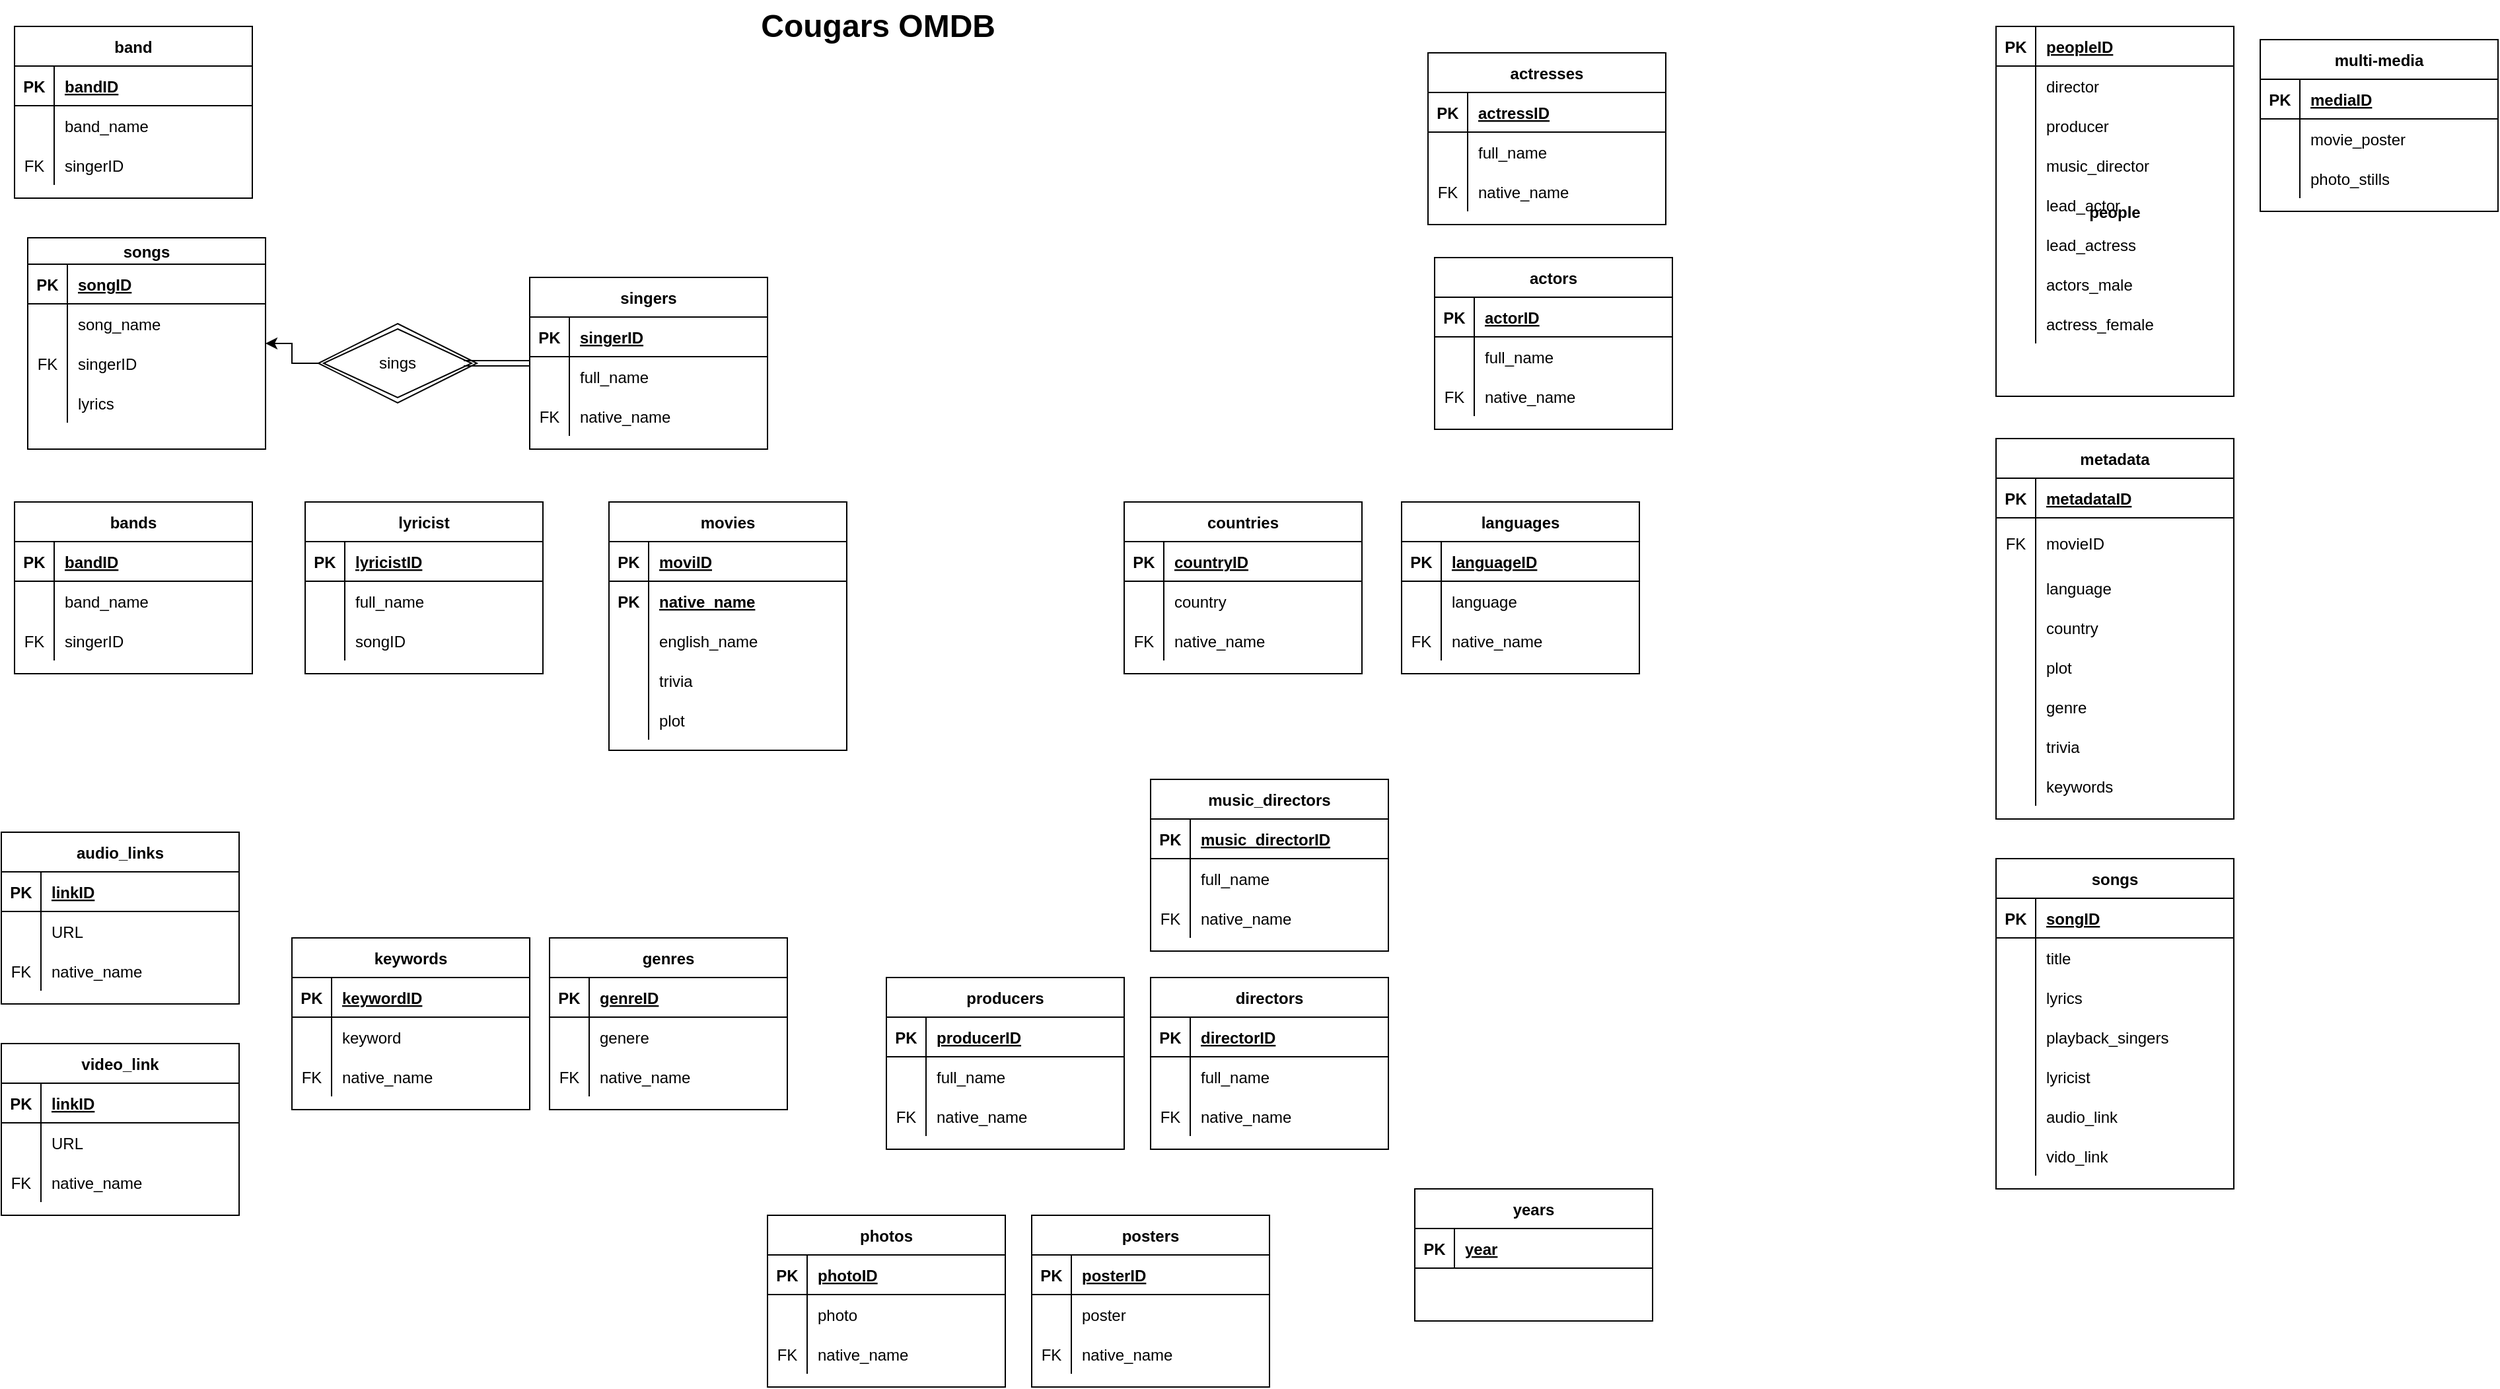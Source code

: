 <mxfile version="13.3.0" type="github">
  <diagram id="cBCA9zAfeKpI5ZKPDVPD" name="Page-1">
    <mxGraphModel dx="1287" dy="669" grid="1" gridSize="10" guides="1" tooltips="1" connect="1" arrows="1" fold="1" page="1" pageScale="1" pageWidth="850" pageHeight="1100" math="0" shadow="0">
      <root>
        <mxCell id="0" />
        <mxCell id="1" parent="0" />
        <mxCell id="ci4gH501nWpb8Ug6YYF2-18" value="Cougars OMDB&amp;nbsp;&amp;nbsp;" style="text;strokeColor=none;fillColor=none;html=1;fontSize=24;fontStyle=1;verticalAlign=middle;align=center;" parent="1" vertex="1">
          <mxGeometry x="630" y="10" width="100" height="40" as="geometry" />
        </mxCell>
        <mxCell id="46HkrQFcWRYP3tWJzDQL-83" style="edgeStyle=orthogonalEdgeStyle;rounded=0;orthogonalLoop=1;jettySize=auto;html=1;" edge="1" parent="1" source="46HkrQFcWRYP3tWJzDQL-16" target="46HkrQFcWRYP3tWJzDQL-66">
          <mxGeometry relative="1" as="geometry" />
        </mxCell>
        <mxCell id="46HkrQFcWRYP3tWJzDQL-16" value="sings" style="shape=rhombus;double=1;perimeter=rhombusPerimeter;whiteSpace=wrap;html=1;align=center;" vertex="1" parent="1">
          <mxGeometry x="250" y="255" width="120" height="60" as="geometry" />
        </mxCell>
        <mxCell id="46HkrQFcWRYP3tWJzDQL-85" value="" style="shape=link;html=1;exitX=0.917;exitY=0.5;exitDx=0;exitDy=0;exitPerimeter=0;" edge="1" parent="1" source="46HkrQFcWRYP3tWJzDQL-16" target="46HkrQFcWRYP3tWJzDQL-46">
          <mxGeometry width="50" height="50" relative="1" as="geometry">
            <mxPoint x="360" y="360" as="sourcePoint" />
            <mxPoint x="410" y="310" as="targetPoint" />
          </mxGeometry>
        </mxCell>
        <mxCell id="46HkrQFcWRYP3tWJzDQL-56" value="bands" style="shape=table;startSize=30;container=1;collapsible=1;childLayout=tableLayout;fixedRows=1;rowLines=0;fontStyle=1;align=center;resizeLast=1;" vertex="1" parent="1">
          <mxGeometry x="20" y="390" width="180" height="130" as="geometry" />
        </mxCell>
        <mxCell id="46HkrQFcWRYP3tWJzDQL-57" value="" style="shape=partialRectangle;collapsible=0;dropTarget=0;pointerEvents=0;fillColor=none;top=0;left=0;bottom=1;right=0;points=[[0,0.5],[1,0.5]];portConstraint=eastwest;" vertex="1" parent="46HkrQFcWRYP3tWJzDQL-56">
          <mxGeometry y="30" width="180" height="30" as="geometry" />
        </mxCell>
        <mxCell id="46HkrQFcWRYP3tWJzDQL-58" value="PK" style="shape=partialRectangle;connectable=0;fillColor=none;top=0;left=0;bottom=0;right=0;fontStyle=1;overflow=hidden;" vertex="1" parent="46HkrQFcWRYP3tWJzDQL-57">
          <mxGeometry width="30" height="30" as="geometry" />
        </mxCell>
        <mxCell id="46HkrQFcWRYP3tWJzDQL-59" value="bandID" style="shape=partialRectangle;connectable=0;fillColor=none;top=0;left=0;bottom=0;right=0;align=left;spacingLeft=6;fontStyle=5;overflow=hidden;" vertex="1" parent="46HkrQFcWRYP3tWJzDQL-57">
          <mxGeometry x="30" width="150" height="30" as="geometry" />
        </mxCell>
        <mxCell id="46HkrQFcWRYP3tWJzDQL-60" value="" style="shape=partialRectangle;collapsible=0;dropTarget=0;pointerEvents=0;fillColor=none;top=0;left=0;bottom=0;right=0;points=[[0,0.5],[1,0.5]];portConstraint=eastwest;" vertex="1" parent="46HkrQFcWRYP3tWJzDQL-56">
          <mxGeometry y="60" width="180" height="30" as="geometry" />
        </mxCell>
        <mxCell id="46HkrQFcWRYP3tWJzDQL-61" value="" style="shape=partialRectangle;connectable=0;fillColor=none;top=0;left=0;bottom=0;right=0;editable=1;overflow=hidden;" vertex="1" parent="46HkrQFcWRYP3tWJzDQL-60">
          <mxGeometry width="30" height="30" as="geometry" />
        </mxCell>
        <mxCell id="46HkrQFcWRYP3tWJzDQL-62" value="band_name" style="shape=partialRectangle;connectable=0;fillColor=none;top=0;left=0;bottom=0;right=0;align=left;spacingLeft=6;overflow=hidden;" vertex="1" parent="46HkrQFcWRYP3tWJzDQL-60">
          <mxGeometry x="30" width="150" height="30" as="geometry" />
        </mxCell>
        <mxCell id="46HkrQFcWRYP3tWJzDQL-63" value="" style="shape=partialRectangle;collapsible=0;dropTarget=0;pointerEvents=0;fillColor=none;top=0;left=0;bottom=0;right=0;points=[[0,0.5],[1,0.5]];portConstraint=eastwest;" vertex="1" parent="46HkrQFcWRYP3tWJzDQL-56">
          <mxGeometry y="90" width="180" height="30" as="geometry" />
        </mxCell>
        <mxCell id="46HkrQFcWRYP3tWJzDQL-64" value="FK" style="shape=partialRectangle;connectable=0;fillColor=none;top=0;left=0;bottom=0;right=0;editable=1;overflow=hidden;" vertex="1" parent="46HkrQFcWRYP3tWJzDQL-63">
          <mxGeometry width="30" height="30" as="geometry" />
        </mxCell>
        <mxCell id="46HkrQFcWRYP3tWJzDQL-65" value="singerID" style="shape=partialRectangle;connectable=0;fillColor=none;top=0;left=0;bottom=0;right=0;align=left;spacingLeft=6;overflow=hidden;" vertex="1" parent="46HkrQFcWRYP3tWJzDQL-63">
          <mxGeometry x="30" width="150" height="30" as="geometry" />
        </mxCell>
        <mxCell id="46HkrQFcWRYP3tWJzDQL-237" value="actors" style="shape=table;startSize=30;container=1;collapsible=1;childLayout=tableLayout;fixedRows=1;rowLines=0;fontStyle=1;align=center;resizeLast=1;" vertex="1" parent="1">
          <mxGeometry x="1095" y="205" width="180" height="130" as="geometry" />
        </mxCell>
        <mxCell id="46HkrQFcWRYP3tWJzDQL-238" value="" style="shape=partialRectangle;collapsible=0;dropTarget=0;pointerEvents=0;fillColor=none;top=0;left=0;bottom=1;right=0;points=[[0,0.5],[1,0.5]];portConstraint=eastwest;" vertex="1" parent="46HkrQFcWRYP3tWJzDQL-237">
          <mxGeometry y="30" width="180" height="30" as="geometry" />
        </mxCell>
        <mxCell id="46HkrQFcWRYP3tWJzDQL-239" value="PK" style="shape=partialRectangle;connectable=0;fillColor=none;top=0;left=0;bottom=0;right=0;fontStyle=1;overflow=hidden;" vertex="1" parent="46HkrQFcWRYP3tWJzDQL-238">
          <mxGeometry width="30" height="30" as="geometry" />
        </mxCell>
        <mxCell id="46HkrQFcWRYP3tWJzDQL-240" value="actorID" style="shape=partialRectangle;connectable=0;fillColor=none;top=0;left=0;bottom=0;right=0;align=left;spacingLeft=6;fontStyle=5;overflow=hidden;" vertex="1" parent="46HkrQFcWRYP3tWJzDQL-238">
          <mxGeometry x="30" width="150" height="30" as="geometry" />
        </mxCell>
        <mxCell id="46HkrQFcWRYP3tWJzDQL-241" value="" style="shape=partialRectangle;collapsible=0;dropTarget=0;pointerEvents=0;fillColor=none;top=0;left=0;bottom=0;right=0;points=[[0,0.5],[1,0.5]];portConstraint=eastwest;" vertex="1" parent="46HkrQFcWRYP3tWJzDQL-237">
          <mxGeometry y="60" width="180" height="30" as="geometry" />
        </mxCell>
        <mxCell id="46HkrQFcWRYP3tWJzDQL-242" value="" style="shape=partialRectangle;connectable=0;fillColor=none;top=0;left=0;bottom=0;right=0;editable=1;overflow=hidden;" vertex="1" parent="46HkrQFcWRYP3tWJzDQL-241">
          <mxGeometry width="30" height="30" as="geometry" />
        </mxCell>
        <mxCell id="46HkrQFcWRYP3tWJzDQL-243" value="full_name" style="shape=partialRectangle;connectable=0;fillColor=none;top=0;left=0;bottom=0;right=0;align=left;spacingLeft=6;overflow=hidden;" vertex="1" parent="46HkrQFcWRYP3tWJzDQL-241">
          <mxGeometry x="30" width="150" height="30" as="geometry" />
        </mxCell>
        <mxCell id="46HkrQFcWRYP3tWJzDQL-244" value="" style="shape=partialRectangle;collapsible=0;dropTarget=0;pointerEvents=0;fillColor=none;top=0;left=0;bottom=0;right=0;points=[[0,0.5],[1,0.5]];portConstraint=eastwest;" vertex="1" parent="46HkrQFcWRYP3tWJzDQL-237">
          <mxGeometry y="90" width="180" height="30" as="geometry" />
        </mxCell>
        <mxCell id="46HkrQFcWRYP3tWJzDQL-245" value="FK" style="shape=partialRectangle;connectable=0;fillColor=none;top=0;left=0;bottom=0;right=0;editable=1;overflow=hidden;" vertex="1" parent="46HkrQFcWRYP3tWJzDQL-244">
          <mxGeometry width="30" height="30" as="geometry" />
        </mxCell>
        <mxCell id="46HkrQFcWRYP3tWJzDQL-246" value="native_name" style="shape=partialRectangle;connectable=0;fillColor=none;top=0;left=0;bottom=0;right=0;align=left;spacingLeft=6;overflow=hidden;" vertex="1" parent="46HkrQFcWRYP3tWJzDQL-244">
          <mxGeometry x="30" width="150" height="30" as="geometry" />
        </mxCell>
        <mxCell id="46HkrQFcWRYP3tWJzDQL-112" value="years" style="shape=table;startSize=30;container=1;collapsible=1;childLayout=tableLayout;fixedRows=1;rowLines=0;fontStyle=1;align=center;resizeLast=1;" vertex="1" parent="1">
          <mxGeometry x="1080" y="910" width="180" height="100" as="geometry" />
        </mxCell>
        <mxCell id="46HkrQFcWRYP3tWJzDQL-113" value="" style="shape=partialRectangle;collapsible=0;dropTarget=0;pointerEvents=0;fillColor=none;top=0;left=0;bottom=1;right=0;points=[[0,0.5],[1,0.5]];portConstraint=eastwest;" vertex="1" parent="46HkrQFcWRYP3tWJzDQL-112">
          <mxGeometry y="30" width="180" height="30" as="geometry" />
        </mxCell>
        <mxCell id="46HkrQFcWRYP3tWJzDQL-114" value="PK" style="shape=partialRectangle;connectable=0;fillColor=none;top=0;left=0;bottom=0;right=0;fontStyle=1;overflow=hidden;" vertex="1" parent="46HkrQFcWRYP3tWJzDQL-113">
          <mxGeometry width="30" height="30" as="geometry" />
        </mxCell>
        <mxCell id="46HkrQFcWRYP3tWJzDQL-115" value="year" style="shape=partialRectangle;connectable=0;fillColor=none;top=0;left=0;bottom=0;right=0;align=left;spacingLeft=6;fontStyle=5;overflow=hidden;" vertex="1" parent="46HkrQFcWRYP3tWJzDQL-113">
          <mxGeometry x="30" width="150" height="30" as="geometry" />
        </mxCell>
        <mxCell id="46HkrQFcWRYP3tWJzDQL-86" value="band" style="shape=table;startSize=30;container=1;collapsible=1;childLayout=tableLayout;fixedRows=1;rowLines=0;fontStyle=1;align=center;resizeLast=1;" vertex="1" parent="1">
          <mxGeometry x="20" y="30" width="180" height="130" as="geometry" />
        </mxCell>
        <mxCell id="46HkrQFcWRYP3tWJzDQL-87" value="" style="shape=partialRectangle;collapsible=0;dropTarget=0;pointerEvents=0;fillColor=none;top=0;left=0;bottom=1;right=0;points=[[0,0.5],[1,0.5]];portConstraint=eastwest;" vertex="1" parent="46HkrQFcWRYP3tWJzDQL-86">
          <mxGeometry y="30" width="180" height="30" as="geometry" />
        </mxCell>
        <mxCell id="46HkrQFcWRYP3tWJzDQL-88" value="PK" style="shape=partialRectangle;connectable=0;fillColor=none;top=0;left=0;bottom=0;right=0;fontStyle=1;overflow=hidden;" vertex="1" parent="46HkrQFcWRYP3tWJzDQL-87">
          <mxGeometry width="30" height="30" as="geometry" />
        </mxCell>
        <mxCell id="46HkrQFcWRYP3tWJzDQL-89" value="bandID" style="shape=partialRectangle;connectable=0;fillColor=none;top=0;left=0;bottom=0;right=0;align=left;spacingLeft=6;fontStyle=5;overflow=hidden;" vertex="1" parent="46HkrQFcWRYP3tWJzDQL-87">
          <mxGeometry x="30" width="150" height="30" as="geometry" />
        </mxCell>
        <mxCell id="46HkrQFcWRYP3tWJzDQL-93" value="" style="shape=partialRectangle;collapsible=0;dropTarget=0;pointerEvents=0;fillColor=none;top=0;left=0;bottom=0;right=0;points=[[0,0.5],[1,0.5]];portConstraint=eastwest;" vertex="1" parent="46HkrQFcWRYP3tWJzDQL-86">
          <mxGeometry y="60" width="180" height="30" as="geometry" />
        </mxCell>
        <mxCell id="46HkrQFcWRYP3tWJzDQL-94" value="" style="shape=partialRectangle;connectable=0;fillColor=none;top=0;left=0;bottom=0;right=0;editable=1;overflow=hidden;" vertex="1" parent="46HkrQFcWRYP3tWJzDQL-93">
          <mxGeometry width="30" height="30" as="geometry" />
        </mxCell>
        <mxCell id="46HkrQFcWRYP3tWJzDQL-95" value="band_name" style="shape=partialRectangle;connectable=0;fillColor=none;top=0;left=0;bottom=0;right=0;align=left;spacingLeft=6;overflow=hidden;" vertex="1" parent="46HkrQFcWRYP3tWJzDQL-93">
          <mxGeometry x="30" width="150" height="30" as="geometry" />
        </mxCell>
        <mxCell id="46HkrQFcWRYP3tWJzDQL-96" value="" style="shape=partialRectangle;collapsible=0;dropTarget=0;pointerEvents=0;fillColor=none;top=0;left=0;bottom=0;right=0;points=[[0,0.5],[1,0.5]];portConstraint=eastwest;" vertex="1" parent="46HkrQFcWRYP3tWJzDQL-86">
          <mxGeometry y="90" width="180" height="30" as="geometry" />
        </mxCell>
        <mxCell id="46HkrQFcWRYP3tWJzDQL-97" value="FK" style="shape=partialRectangle;connectable=0;fillColor=none;top=0;left=0;bottom=0;right=0;editable=1;overflow=hidden;" vertex="1" parent="46HkrQFcWRYP3tWJzDQL-96">
          <mxGeometry width="30" height="30" as="geometry" />
        </mxCell>
        <mxCell id="46HkrQFcWRYP3tWJzDQL-98" value="singerID" style="shape=partialRectangle;connectable=0;fillColor=none;top=0;left=0;bottom=0;right=0;align=left;spacingLeft=6;overflow=hidden;" vertex="1" parent="46HkrQFcWRYP3tWJzDQL-96">
          <mxGeometry x="30" width="150" height="30" as="geometry" />
        </mxCell>
        <mxCell id="46HkrQFcWRYP3tWJzDQL-151" value="countries" style="shape=table;startSize=30;container=1;collapsible=1;childLayout=tableLayout;fixedRows=1;rowLines=0;fontStyle=1;align=center;resizeLast=1;" vertex="1" parent="1">
          <mxGeometry x="860" y="390" width="180" height="130" as="geometry" />
        </mxCell>
        <mxCell id="46HkrQFcWRYP3tWJzDQL-152" value="" style="shape=partialRectangle;collapsible=0;dropTarget=0;pointerEvents=0;fillColor=none;top=0;left=0;bottom=1;right=0;points=[[0,0.5],[1,0.5]];portConstraint=eastwest;" vertex="1" parent="46HkrQFcWRYP3tWJzDQL-151">
          <mxGeometry y="30" width="180" height="30" as="geometry" />
        </mxCell>
        <mxCell id="46HkrQFcWRYP3tWJzDQL-153" value="PK" style="shape=partialRectangle;connectable=0;fillColor=none;top=0;left=0;bottom=0;right=0;fontStyle=1;overflow=hidden;" vertex="1" parent="46HkrQFcWRYP3tWJzDQL-152">
          <mxGeometry width="30" height="30" as="geometry" />
        </mxCell>
        <mxCell id="46HkrQFcWRYP3tWJzDQL-154" value="countryID" style="shape=partialRectangle;connectable=0;fillColor=none;top=0;left=0;bottom=0;right=0;align=left;spacingLeft=6;fontStyle=5;overflow=hidden;" vertex="1" parent="46HkrQFcWRYP3tWJzDQL-152">
          <mxGeometry x="30" width="150" height="30" as="geometry" />
        </mxCell>
        <mxCell id="46HkrQFcWRYP3tWJzDQL-158" value="" style="shape=partialRectangle;collapsible=0;dropTarget=0;pointerEvents=0;fillColor=none;top=0;left=0;bottom=0;right=0;points=[[0,0.5],[1,0.5]];portConstraint=eastwest;" vertex="1" parent="46HkrQFcWRYP3tWJzDQL-151">
          <mxGeometry y="60" width="180" height="30" as="geometry" />
        </mxCell>
        <mxCell id="46HkrQFcWRYP3tWJzDQL-159" value="" style="shape=partialRectangle;connectable=0;fillColor=none;top=0;left=0;bottom=0;right=0;editable=1;overflow=hidden;" vertex="1" parent="46HkrQFcWRYP3tWJzDQL-158">
          <mxGeometry width="30" height="30" as="geometry" />
        </mxCell>
        <mxCell id="46HkrQFcWRYP3tWJzDQL-160" value="country" style="shape=partialRectangle;connectable=0;fillColor=none;top=0;left=0;bottom=0;right=0;align=left;spacingLeft=6;overflow=hidden;" vertex="1" parent="46HkrQFcWRYP3tWJzDQL-158">
          <mxGeometry x="30" width="150" height="30" as="geometry" />
        </mxCell>
        <mxCell id="46HkrQFcWRYP3tWJzDQL-161" value="" style="shape=partialRectangle;collapsible=0;dropTarget=0;pointerEvents=0;fillColor=none;top=0;left=0;bottom=0;right=0;points=[[0,0.5],[1,0.5]];portConstraint=eastwest;" vertex="1" parent="46HkrQFcWRYP3tWJzDQL-151">
          <mxGeometry y="90" width="180" height="30" as="geometry" />
        </mxCell>
        <mxCell id="46HkrQFcWRYP3tWJzDQL-162" value="FK" style="shape=partialRectangle;connectable=0;fillColor=none;top=0;left=0;bottom=0;right=0;editable=1;overflow=hidden;" vertex="1" parent="46HkrQFcWRYP3tWJzDQL-161">
          <mxGeometry width="30" height="30" as="geometry" />
        </mxCell>
        <mxCell id="46HkrQFcWRYP3tWJzDQL-163" value="native_name" style="shape=partialRectangle;connectable=0;fillColor=none;top=0;left=0;bottom=0;right=0;align=left;spacingLeft=6;overflow=hidden;" vertex="1" parent="46HkrQFcWRYP3tWJzDQL-161">
          <mxGeometry x="30" width="150" height="30" as="geometry" />
        </mxCell>
        <mxCell id="46HkrQFcWRYP3tWJzDQL-260" value="languages" style="shape=table;startSize=30;container=1;collapsible=1;childLayout=tableLayout;fixedRows=1;rowLines=0;fontStyle=1;align=center;resizeLast=1;" vertex="1" parent="1">
          <mxGeometry x="1070" y="390" width="180" height="130" as="geometry" />
        </mxCell>
        <mxCell id="46HkrQFcWRYP3tWJzDQL-261" value="" style="shape=partialRectangle;collapsible=0;dropTarget=0;pointerEvents=0;fillColor=none;top=0;left=0;bottom=1;right=0;points=[[0,0.5],[1,0.5]];portConstraint=eastwest;" vertex="1" parent="46HkrQFcWRYP3tWJzDQL-260">
          <mxGeometry y="30" width="180" height="30" as="geometry" />
        </mxCell>
        <mxCell id="46HkrQFcWRYP3tWJzDQL-262" value="PK" style="shape=partialRectangle;connectable=0;fillColor=none;top=0;left=0;bottom=0;right=0;fontStyle=1;overflow=hidden;" vertex="1" parent="46HkrQFcWRYP3tWJzDQL-261">
          <mxGeometry width="30" height="30" as="geometry" />
        </mxCell>
        <mxCell id="46HkrQFcWRYP3tWJzDQL-263" value="languageID" style="shape=partialRectangle;connectable=0;fillColor=none;top=0;left=0;bottom=0;right=0;align=left;spacingLeft=6;fontStyle=5;overflow=hidden;" vertex="1" parent="46HkrQFcWRYP3tWJzDQL-261">
          <mxGeometry x="30" width="150" height="30" as="geometry" />
        </mxCell>
        <mxCell id="46HkrQFcWRYP3tWJzDQL-267" value="" style="shape=partialRectangle;collapsible=0;dropTarget=0;pointerEvents=0;fillColor=none;top=0;left=0;bottom=0;right=0;points=[[0,0.5],[1,0.5]];portConstraint=eastwest;" vertex="1" parent="46HkrQFcWRYP3tWJzDQL-260">
          <mxGeometry y="60" width="180" height="30" as="geometry" />
        </mxCell>
        <mxCell id="46HkrQFcWRYP3tWJzDQL-268" value="" style="shape=partialRectangle;connectable=0;fillColor=none;top=0;left=0;bottom=0;right=0;editable=1;overflow=hidden;" vertex="1" parent="46HkrQFcWRYP3tWJzDQL-267">
          <mxGeometry width="30" height="30" as="geometry" />
        </mxCell>
        <mxCell id="46HkrQFcWRYP3tWJzDQL-269" value="language" style="shape=partialRectangle;connectable=0;fillColor=none;top=0;left=0;bottom=0;right=0;align=left;spacingLeft=6;overflow=hidden;" vertex="1" parent="46HkrQFcWRYP3tWJzDQL-267">
          <mxGeometry x="30" width="150" height="30" as="geometry" />
        </mxCell>
        <mxCell id="46HkrQFcWRYP3tWJzDQL-270" value="" style="shape=partialRectangle;collapsible=0;dropTarget=0;pointerEvents=0;fillColor=none;top=0;left=0;bottom=0;right=0;points=[[0,0.5],[1,0.5]];portConstraint=eastwest;" vertex="1" parent="46HkrQFcWRYP3tWJzDQL-260">
          <mxGeometry y="90" width="180" height="30" as="geometry" />
        </mxCell>
        <mxCell id="46HkrQFcWRYP3tWJzDQL-271" value="FK" style="shape=partialRectangle;connectable=0;fillColor=none;top=0;left=0;bottom=0;right=0;editable=1;overflow=hidden;" vertex="1" parent="46HkrQFcWRYP3tWJzDQL-270">
          <mxGeometry width="30" height="30" as="geometry" />
        </mxCell>
        <mxCell id="46HkrQFcWRYP3tWJzDQL-272" value="native_name" style="shape=partialRectangle;connectable=0;fillColor=none;top=0;left=0;bottom=0;right=0;align=left;spacingLeft=6;overflow=hidden;" vertex="1" parent="46HkrQFcWRYP3tWJzDQL-270">
          <mxGeometry x="30" width="150" height="30" as="geometry" />
        </mxCell>
        <mxCell id="46HkrQFcWRYP3tWJzDQL-224" value="posters" style="shape=table;startSize=30;container=1;collapsible=1;childLayout=tableLayout;fixedRows=1;rowLines=0;fontStyle=1;align=center;resizeLast=1;" vertex="1" parent="1">
          <mxGeometry x="790" y="930" width="180" height="130" as="geometry" />
        </mxCell>
        <mxCell id="46HkrQFcWRYP3tWJzDQL-225" value="" style="shape=partialRectangle;collapsible=0;dropTarget=0;pointerEvents=0;fillColor=none;top=0;left=0;bottom=1;right=0;points=[[0,0.5],[1,0.5]];portConstraint=eastwest;" vertex="1" parent="46HkrQFcWRYP3tWJzDQL-224">
          <mxGeometry y="30" width="180" height="30" as="geometry" />
        </mxCell>
        <mxCell id="46HkrQFcWRYP3tWJzDQL-226" value="PK" style="shape=partialRectangle;connectable=0;fillColor=none;top=0;left=0;bottom=0;right=0;fontStyle=1;overflow=hidden;" vertex="1" parent="46HkrQFcWRYP3tWJzDQL-225">
          <mxGeometry width="30" height="30" as="geometry" />
        </mxCell>
        <mxCell id="46HkrQFcWRYP3tWJzDQL-227" value="posterID" style="shape=partialRectangle;connectable=0;fillColor=none;top=0;left=0;bottom=0;right=0;align=left;spacingLeft=6;fontStyle=5;overflow=hidden;" vertex="1" parent="46HkrQFcWRYP3tWJzDQL-225">
          <mxGeometry x="30" width="150" height="30" as="geometry" />
        </mxCell>
        <mxCell id="46HkrQFcWRYP3tWJzDQL-231" value="" style="shape=partialRectangle;collapsible=0;dropTarget=0;pointerEvents=0;fillColor=none;top=0;left=0;bottom=0;right=0;points=[[0,0.5],[1,0.5]];portConstraint=eastwest;" vertex="1" parent="46HkrQFcWRYP3tWJzDQL-224">
          <mxGeometry y="60" width="180" height="30" as="geometry" />
        </mxCell>
        <mxCell id="46HkrQFcWRYP3tWJzDQL-232" value="" style="shape=partialRectangle;connectable=0;fillColor=none;top=0;left=0;bottom=0;right=0;editable=1;overflow=hidden;" vertex="1" parent="46HkrQFcWRYP3tWJzDQL-231">
          <mxGeometry width="30" height="30" as="geometry" />
        </mxCell>
        <mxCell id="46HkrQFcWRYP3tWJzDQL-233" value="poster" style="shape=partialRectangle;connectable=0;fillColor=none;top=0;left=0;bottom=0;right=0;align=left;spacingLeft=6;overflow=hidden;" vertex="1" parent="46HkrQFcWRYP3tWJzDQL-231">
          <mxGeometry x="30" width="150" height="30" as="geometry" />
        </mxCell>
        <mxCell id="46HkrQFcWRYP3tWJzDQL-234" value="" style="shape=partialRectangle;collapsible=0;dropTarget=0;pointerEvents=0;fillColor=none;top=0;left=0;bottom=0;right=0;points=[[0,0.5],[1,0.5]];portConstraint=eastwest;" vertex="1" parent="46HkrQFcWRYP3tWJzDQL-224">
          <mxGeometry y="90" width="180" height="30" as="geometry" />
        </mxCell>
        <mxCell id="46HkrQFcWRYP3tWJzDQL-235" value="FK" style="shape=partialRectangle;connectable=0;fillColor=none;top=0;left=0;bottom=0;right=0;editable=1;overflow=hidden;" vertex="1" parent="46HkrQFcWRYP3tWJzDQL-234">
          <mxGeometry width="30" height="30" as="geometry" />
        </mxCell>
        <mxCell id="46HkrQFcWRYP3tWJzDQL-236" value="native_name" style="shape=partialRectangle;connectable=0;fillColor=none;top=0;left=0;bottom=0;right=0;align=left;spacingLeft=6;overflow=hidden;" vertex="1" parent="46HkrQFcWRYP3tWJzDQL-234">
          <mxGeometry x="30" width="150" height="30" as="geometry" />
        </mxCell>
        <mxCell id="46HkrQFcWRYP3tWJzDQL-211" value="photos" style="shape=table;startSize=30;container=1;collapsible=1;childLayout=tableLayout;fixedRows=1;rowLines=0;fontStyle=1;align=center;resizeLast=1;" vertex="1" parent="1">
          <mxGeometry x="590" y="930" width="180" height="130" as="geometry" />
        </mxCell>
        <mxCell id="46HkrQFcWRYP3tWJzDQL-212" value="" style="shape=partialRectangle;collapsible=0;dropTarget=0;pointerEvents=0;fillColor=none;top=0;left=0;bottom=1;right=0;points=[[0,0.5],[1,0.5]];portConstraint=eastwest;" vertex="1" parent="46HkrQFcWRYP3tWJzDQL-211">
          <mxGeometry y="30" width="180" height="30" as="geometry" />
        </mxCell>
        <mxCell id="46HkrQFcWRYP3tWJzDQL-213" value="PK" style="shape=partialRectangle;connectable=0;fillColor=none;top=0;left=0;bottom=0;right=0;fontStyle=1;overflow=hidden;" vertex="1" parent="46HkrQFcWRYP3tWJzDQL-212">
          <mxGeometry width="30" height="30" as="geometry" />
        </mxCell>
        <mxCell id="46HkrQFcWRYP3tWJzDQL-214" value="photoID" style="shape=partialRectangle;connectable=0;fillColor=none;top=0;left=0;bottom=0;right=0;align=left;spacingLeft=6;fontStyle=5;overflow=hidden;" vertex="1" parent="46HkrQFcWRYP3tWJzDQL-212">
          <mxGeometry x="30" width="150" height="30" as="geometry" />
        </mxCell>
        <mxCell id="46HkrQFcWRYP3tWJzDQL-215" value="" style="shape=partialRectangle;collapsible=0;dropTarget=0;pointerEvents=0;fillColor=none;top=0;left=0;bottom=0;right=0;points=[[0,0.5],[1,0.5]];portConstraint=eastwest;" vertex="1" parent="46HkrQFcWRYP3tWJzDQL-211">
          <mxGeometry y="60" width="180" height="30" as="geometry" />
        </mxCell>
        <mxCell id="46HkrQFcWRYP3tWJzDQL-216" value="" style="shape=partialRectangle;connectable=0;fillColor=none;top=0;left=0;bottom=0;right=0;editable=1;overflow=hidden;" vertex="1" parent="46HkrQFcWRYP3tWJzDQL-215">
          <mxGeometry width="30" height="30" as="geometry" />
        </mxCell>
        <mxCell id="46HkrQFcWRYP3tWJzDQL-217" value="photo" style="shape=partialRectangle;connectable=0;fillColor=none;top=0;left=0;bottom=0;right=0;align=left;spacingLeft=6;overflow=hidden;" vertex="1" parent="46HkrQFcWRYP3tWJzDQL-215">
          <mxGeometry x="30" width="150" height="30" as="geometry" />
        </mxCell>
        <mxCell id="46HkrQFcWRYP3tWJzDQL-218" value="" style="shape=partialRectangle;collapsible=0;dropTarget=0;pointerEvents=0;fillColor=none;top=0;left=0;bottom=0;right=0;points=[[0,0.5],[1,0.5]];portConstraint=eastwest;" vertex="1" parent="46HkrQFcWRYP3tWJzDQL-211">
          <mxGeometry y="90" width="180" height="30" as="geometry" />
        </mxCell>
        <mxCell id="46HkrQFcWRYP3tWJzDQL-219" value="FK" style="shape=partialRectangle;connectable=0;fillColor=none;top=0;left=0;bottom=0;right=0;editable=1;overflow=hidden;" vertex="1" parent="46HkrQFcWRYP3tWJzDQL-218">
          <mxGeometry width="30" height="30" as="geometry" />
        </mxCell>
        <mxCell id="46HkrQFcWRYP3tWJzDQL-220" value="native_name" style="shape=partialRectangle;connectable=0;fillColor=none;top=0;left=0;bottom=0;right=0;align=left;spacingLeft=6;overflow=hidden;" vertex="1" parent="46HkrQFcWRYP3tWJzDQL-218">
          <mxGeometry x="30" width="150" height="30" as="geometry" />
        </mxCell>
        <mxCell id="46HkrQFcWRYP3tWJzDQL-17" value="producers" style="shape=table;startSize=30;container=1;collapsible=1;childLayout=tableLayout;fixedRows=1;rowLines=0;fontStyle=1;align=center;resizeLast=1;" vertex="1" parent="1">
          <mxGeometry x="680" y="750" width="180" height="130" as="geometry" />
        </mxCell>
        <mxCell id="46HkrQFcWRYP3tWJzDQL-18" value="" style="shape=partialRectangle;collapsible=0;dropTarget=0;pointerEvents=0;fillColor=none;top=0;left=0;bottom=1;right=0;points=[[0,0.5],[1,0.5]];portConstraint=eastwest;" vertex="1" parent="46HkrQFcWRYP3tWJzDQL-17">
          <mxGeometry y="30" width="180" height="30" as="geometry" />
        </mxCell>
        <mxCell id="46HkrQFcWRYP3tWJzDQL-19" value="PK" style="shape=partialRectangle;connectable=0;fillColor=none;top=0;left=0;bottom=0;right=0;fontStyle=1;overflow=hidden;" vertex="1" parent="46HkrQFcWRYP3tWJzDQL-18">
          <mxGeometry width="30" height="30" as="geometry" />
        </mxCell>
        <mxCell id="46HkrQFcWRYP3tWJzDQL-20" value="producerID" style="shape=partialRectangle;connectable=0;fillColor=none;top=0;left=0;bottom=0;right=0;align=left;spacingLeft=6;fontStyle=5;overflow=hidden;" vertex="1" parent="46HkrQFcWRYP3tWJzDQL-18">
          <mxGeometry x="30" width="150" height="30" as="geometry" />
        </mxCell>
        <mxCell id="46HkrQFcWRYP3tWJzDQL-27" value="" style="shape=partialRectangle;collapsible=0;dropTarget=0;pointerEvents=0;fillColor=none;top=0;left=0;bottom=0;right=0;points=[[0,0.5],[1,0.5]];portConstraint=eastwest;" vertex="1" parent="46HkrQFcWRYP3tWJzDQL-17">
          <mxGeometry y="60" width="180" height="30" as="geometry" />
        </mxCell>
        <mxCell id="46HkrQFcWRYP3tWJzDQL-28" value="" style="shape=partialRectangle;connectable=0;fillColor=none;top=0;left=0;bottom=0;right=0;editable=1;overflow=hidden;" vertex="1" parent="46HkrQFcWRYP3tWJzDQL-27">
          <mxGeometry width="30" height="30" as="geometry" />
        </mxCell>
        <mxCell id="46HkrQFcWRYP3tWJzDQL-29" value="full_name" style="shape=partialRectangle;connectable=0;fillColor=none;top=0;left=0;bottom=0;right=0;align=left;spacingLeft=6;overflow=hidden;" vertex="1" parent="46HkrQFcWRYP3tWJzDQL-27">
          <mxGeometry x="30" width="150" height="30" as="geometry" />
        </mxCell>
        <mxCell id="46HkrQFcWRYP3tWJzDQL-32" value="" style="shape=partialRectangle;collapsible=0;dropTarget=0;pointerEvents=0;fillColor=none;top=0;left=0;bottom=0;right=0;points=[[0,0.5],[1,0.5]];portConstraint=eastwest;" vertex="1" parent="46HkrQFcWRYP3tWJzDQL-17">
          <mxGeometry y="90" width="180" height="30" as="geometry" />
        </mxCell>
        <mxCell id="46HkrQFcWRYP3tWJzDQL-33" value="FK" style="shape=partialRectangle;connectable=0;fillColor=none;top=0;left=0;bottom=0;right=0;editable=1;overflow=hidden;" vertex="1" parent="46HkrQFcWRYP3tWJzDQL-32">
          <mxGeometry width="30" height="30" as="geometry" />
        </mxCell>
        <mxCell id="46HkrQFcWRYP3tWJzDQL-34" value="native_name" style="shape=partialRectangle;connectable=0;fillColor=none;top=0;left=0;bottom=0;right=0;align=left;spacingLeft=6;overflow=hidden;" vertex="1" parent="46HkrQFcWRYP3tWJzDQL-32">
          <mxGeometry x="30" width="150" height="30" as="geometry" />
        </mxCell>
        <mxCell id="46HkrQFcWRYP3tWJzDQL-99" value="lyricist" style="shape=table;startSize=30;container=1;collapsible=1;childLayout=tableLayout;fixedRows=1;rowLines=0;fontStyle=1;align=center;resizeLast=1;" vertex="1" parent="1">
          <mxGeometry x="240" y="390" width="180" height="130" as="geometry" />
        </mxCell>
        <mxCell id="46HkrQFcWRYP3tWJzDQL-100" value="" style="shape=partialRectangle;collapsible=0;dropTarget=0;pointerEvents=0;fillColor=none;top=0;left=0;bottom=1;right=0;points=[[0,0.5],[1,0.5]];portConstraint=eastwest;" vertex="1" parent="46HkrQFcWRYP3tWJzDQL-99">
          <mxGeometry y="30" width="180" height="30" as="geometry" />
        </mxCell>
        <mxCell id="46HkrQFcWRYP3tWJzDQL-101" value="PK" style="shape=partialRectangle;connectable=0;fillColor=none;top=0;left=0;bottom=0;right=0;fontStyle=1;overflow=hidden;" vertex="1" parent="46HkrQFcWRYP3tWJzDQL-100">
          <mxGeometry width="30" height="30" as="geometry" />
        </mxCell>
        <mxCell id="46HkrQFcWRYP3tWJzDQL-102" value="lyricistID" style="shape=partialRectangle;connectable=0;fillColor=none;top=0;left=0;bottom=0;right=0;align=left;spacingLeft=6;fontStyle=5;overflow=hidden;" vertex="1" parent="46HkrQFcWRYP3tWJzDQL-100">
          <mxGeometry x="30" width="150" height="30" as="geometry" />
        </mxCell>
        <mxCell id="46HkrQFcWRYP3tWJzDQL-103" value="" style="shape=partialRectangle;collapsible=0;dropTarget=0;pointerEvents=0;fillColor=none;top=0;left=0;bottom=0;right=0;points=[[0,0.5],[1,0.5]];portConstraint=eastwest;" vertex="1" parent="46HkrQFcWRYP3tWJzDQL-99">
          <mxGeometry y="60" width="180" height="30" as="geometry" />
        </mxCell>
        <mxCell id="46HkrQFcWRYP3tWJzDQL-104" value="" style="shape=partialRectangle;connectable=0;fillColor=none;top=0;left=0;bottom=0;right=0;editable=1;overflow=hidden;" vertex="1" parent="46HkrQFcWRYP3tWJzDQL-103">
          <mxGeometry width="30" height="30" as="geometry" />
        </mxCell>
        <mxCell id="46HkrQFcWRYP3tWJzDQL-105" value="full_name" style="shape=partialRectangle;connectable=0;fillColor=none;top=0;left=0;bottom=0;right=0;align=left;spacingLeft=6;overflow=hidden;" vertex="1" parent="46HkrQFcWRYP3tWJzDQL-103">
          <mxGeometry x="30" width="150" height="30" as="geometry" />
        </mxCell>
        <mxCell id="46HkrQFcWRYP3tWJzDQL-106" value="" style="shape=partialRectangle;collapsible=0;dropTarget=0;pointerEvents=0;fillColor=none;top=0;left=0;bottom=0;right=0;points=[[0,0.5],[1,0.5]];portConstraint=eastwest;" vertex="1" parent="46HkrQFcWRYP3tWJzDQL-99">
          <mxGeometry y="90" width="180" height="30" as="geometry" />
        </mxCell>
        <mxCell id="46HkrQFcWRYP3tWJzDQL-107" value="" style="shape=partialRectangle;connectable=0;fillColor=none;top=0;left=0;bottom=0;right=0;editable=1;overflow=hidden;" vertex="1" parent="46HkrQFcWRYP3tWJzDQL-106">
          <mxGeometry width="30" height="30" as="geometry" />
        </mxCell>
        <mxCell id="46HkrQFcWRYP3tWJzDQL-108" value="songID" style="shape=partialRectangle;connectable=0;fillColor=none;top=0;left=0;bottom=0;right=0;align=left;spacingLeft=6;overflow=hidden;" vertex="1" parent="46HkrQFcWRYP3tWJzDQL-106">
          <mxGeometry x="30" width="150" height="30" as="geometry" />
        </mxCell>
        <mxCell id="ci4gH501nWpb8Ug6YYF2-5" value="movies" style="shape=table;startSize=30;container=1;collapsible=1;childLayout=tableLayout;fixedRows=1;rowLines=0;fontStyle=1;align=center;resizeLast=1;" parent="1" vertex="1">
          <mxGeometry x="470" y="390" width="180" height="188" as="geometry" />
        </mxCell>
        <mxCell id="ci4gH501nWpb8Ug6YYF2-6" value="" style="shape=partialRectangle;collapsible=0;dropTarget=0;pointerEvents=0;fillColor=none;top=0;left=0;bottom=1;right=0;points=[[0,0.5],[1,0.5]];portConstraint=eastwest;" parent="ci4gH501nWpb8Ug6YYF2-5" vertex="1">
          <mxGeometry y="30" width="180" height="30" as="geometry" />
        </mxCell>
        <mxCell id="ci4gH501nWpb8Ug6YYF2-7" value="PK" style="shape=partialRectangle;connectable=0;fillColor=none;top=0;left=0;bottom=0;right=0;fontStyle=1;overflow=hidden;" parent="ci4gH501nWpb8Ug6YYF2-6" vertex="1">
          <mxGeometry width="30" height="30" as="geometry" />
        </mxCell>
        <mxCell id="ci4gH501nWpb8Ug6YYF2-8" value="moviID" style="shape=partialRectangle;connectable=0;fillColor=none;top=0;left=0;bottom=0;right=0;align=left;spacingLeft=6;fontStyle=5;overflow=hidden;" parent="ci4gH501nWpb8Ug6YYF2-6" vertex="1">
          <mxGeometry x="30" width="150" height="30" as="geometry" />
        </mxCell>
        <mxCell id="ci4gH501nWpb8Ug6YYF2-9" value="" style="shape=partialRectangle;collapsible=0;dropTarget=0;pointerEvents=0;fillColor=none;top=0;left=0;bottom=0;right=0;points=[[0,0.5],[1,0.5]];portConstraint=eastwest;" parent="ci4gH501nWpb8Ug6YYF2-5" vertex="1">
          <mxGeometry y="60" width="180" height="30" as="geometry" />
        </mxCell>
        <mxCell id="ci4gH501nWpb8Ug6YYF2-10" value="PK" style="shape=partialRectangle;connectable=0;fillColor=none;top=0;left=0;bottom=0;right=0;editable=1;overflow=hidden;fontStyle=1" parent="ci4gH501nWpb8Ug6YYF2-9" vertex="1">
          <mxGeometry width="30" height="30" as="geometry" />
        </mxCell>
        <mxCell id="ci4gH501nWpb8Ug6YYF2-11" value="native_name" style="shape=partialRectangle;connectable=0;fillColor=none;top=0;left=0;bottom=0;right=0;align=left;spacingLeft=6;overflow=hidden;fontStyle=5" parent="ci4gH501nWpb8Ug6YYF2-9" vertex="1">
          <mxGeometry x="30" width="150" height="30" as="geometry" />
        </mxCell>
        <mxCell id="ci4gH501nWpb8Ug6YYF2-12" value="" style="shape=partialRectangle;collapsible=0;dropTarget=0;pointerEvents=0;fillColor=none;top=0;left=0;bottom=0;right=0;points=[[0,0.5],[1,0.5]];portConstraint=eastwest;" parent="ci4gH501nWpb8Ug6YYF2-5" vertex="1">
          <mxGeometry y="90" width="180" height="30" as="geometry" />
        </mxCell>
        <mxCell id="ci4gH501nWpb8Ug6YYF2-13" value="" style="shape=partialRectangle;connectable=0;fillColor=none;top=0;left=0;bottom=0;right=0;editable=1;overflow=hidden;" parent="ci4gH501nWpb8Ug6YYF2-12" vertex="1">
          <mxGeometry width="30" height="30" as="geometry" />
        </mxCell>
        <mxCell id="ci4gH501nWpb8Ug6YYF2-14" value="english_name" style="shape=partialRectangle;connectable=0;fillColor=none;top=0;left=0;bottom=0;right=0;align=left;spacingLeft=6;overflow=hidden;" parent="ci4gH501nWpb8Ug6YYF2-12" vertex="1">
          <mxGeometry x="30" width="150" height="30" as="geometry" />
        </mxCell>
        <mxCell id="46HkrQFcWRYP3tWJzDQL-273" value="" style="shape=partialRectangle;collapsible=0;dropTarget=0;pointerEvents=0;fillColor=none;top=0;left=0;bottom=0;right=0;points=[[0,0.5],[1,0.5]];portConstraint=eastwest;" vertex="1" parent="ci4gH501nWpb8Ug6YYF2-5">
          <mxGeometry y="120" width="180" height="30" as="geometry" />
        </mxCell>
        <mxCell id="46HkrQFcWRYP3tWJzDQL-274" value="" style="shape=partialRectangle;connectable=0;fillColor=none;top=0;left=0;bottom=0;right=0;editable=1;overflow=hidden;" vertex="1" parent="46HkrQFcWRYP3tWJzDQL-273">
          <mxGeometry width="30" height="30" as="geometry" />
        </mxCell>
        <mxCell id="46HkrQFcWRYP3tWJzDQL-275" value="trivia" style="shape=partialRectangle;connectable=0;fillColor=none;top=0;left=0;bottom=0;right=0;align=left;spacingLeft=6;overflow=hidden;" vertex="1" parent="46HkrQFcWRYP3tWJzDQL-273">
          <mxGeometry x="30" width="150" height="30" as="geometry" />
        </mxCell>
        <mxCell id="46HkrQFcWRYP3tWJzDQL-276" value="" style="shape=partialRectangle;collapsible=0;dropTarget=0;pointerEvents=0;fillColor=none;top=0;left=0;bottom=0;right=0;points=[[0,0.5],[1,0.5]];portConstraint=eastwest;" vertex="1" parent="ci4gH501nWpb8Ug6YYF2-5">
          <mxGeometry y="150" width="180" height="30" as="geometry" />
        </mxCell>
        <mxCell id="46HkrQFcWRYP3tWJzDQL-277" value="" style="shape=partialRectangle;connectable=0;fillColor=none;top=0;left=0;bottom=0;right=0;editable=1;overflow=hidden;" vertex="1" parent="46HkrQFcWRYP3tWJzDQL-276">
          <mxGeometry width="30" height="30" as="geometry" />
        </mxCell>
        <mxCell id="46HkrQFcWRYP3tWJzDQL-278" value="plot" style="shape=partialRectangle;connectable=0;fillColor=none;top=0;left=0;bottom=0;right=0;align=left;spacingLeft=6;overflow=hidden;" vertex="1" parent="46HkrQFcWRYP3tWJzDQL-276">
          <mxGeometry x="30" width="150" height="30" as="geometry" />
        </mxCell>
        <mxCell id="46HkrQFcWRYP3tWJzDQL-35" value="directors" style="shape=table;startSize=30;container=1;collapsible=1;childLayout=tableLayout;fixedRows=1;rowLines=0;fontStyle=1;align=center;resizeLast=1;" vertex="1" parent="1">
          <mxGeometry x="880" y="750" width="180" height="130" as="geometry" />
        </mxCell>
        <mxCell id="46HkrQFcWRYP3tWJzDQL-36" value="" style="shape=partialRectangle;collapsible=0;dropTarget=0;pointerEvents=0;fillColor=none;top=0;left=0;bottom=1;right=0;points=[[0,0.5],[1,0.5]];portConstraint=eastwest;" vertex="1" parent="46HkrQFcWRYP3tWJzDQL-35">
          <mxGeometry y="30" width="180" height="30" as="geometry" />
        </mxCell>
        <mxCell id="46HkrQFcWRYP3tWJzDQL-37" value="PK" style="shape=partialRectangle;connectable=0;fillColor=none;top=0;left=0;bottom=0;right=0;fontStyle=1;overflow=hidden;" vertex="1" parent="46HkrQFcWRYP3tWJzDQL-36">
          <mxGeometry width="30" height="30" as="geometry" />
        </mxCell>
        <mxCell id="46HkrQFcWRYP3tWJzDQL-38" value="directorID" style="shape=partialRectangle;connectable=0;fillColor=none;top=0;left=0;bottom=0;right=0;align=left;spacingLeft=6;fontStyle=5;overflow=hidden;" vertex="1" parent="46HkrQFcWRYP3tWJzDQL-36">
          <mxGeometry x="30" width="150" height="30" as="geometry" />
        </mxCell>
        <mxCell id="46HkrQFcWRYP3tWJzDQL-39" value="" style="shape=partialRectangle;collapsible=0;dropTarget=0;pointerEvents=0;fillColor=none;top=0;left=0;bottom=0;right=0;points=[[0,0.5],[1,0.5]];portConstraint=eastwest;" vertex="1" parent="46HkrQFcWRYP3tWJzDQL-35">
          <mxGeometry y="60" width="180" height="30" as="geometry" />
        </mxCell>
        <mxCell id="46HkrQFcWRYP3tWJzDQL-40" value="" style="shape=partialRectangle;connectable=0;fillColor=none;top=0;left=0;bottom=0;right=0;editable=1;overflow=hidden;" vertex="1" parent="46HkrQFcWRYP3tWJzDQL-39">
          <mxGeometry width="30" height="30" as="geometry" />
        </mxCell>
        <mxCell id="46HkrQFcWRYP3tWJzDQL-41" value="full_name" style="shape=partialRectangle;connectable=0;fillColor=none;top=0;left=0;bottom=0;right=0;align=left;spacingLeft=6;overflow=hidden;" vertex="1" parent="46HkrQFcWRYP3tWJzDQL-39">
          <mxGeometry x="30" width="150" height="30" as="geometry" />
        </mxCell>
        <mxCell id="46HkrQFcWRYP3tWJzDQL-42" value="" style="shape=partialRectangle;collapsible=0;dropTarget=0;pointerEvents=0;fillColor=none;top=0;left=0;bottom=0;right=0;points=[[0,0.5],[1,0.5]];portConstraint=eastwest;" vertex="1" parent="46HkrQFcWRYP3tWJzDQL-35">
          <mxGeometry y="90" width="180" height="30" as="geometry" />
        </mxCell>
        <mxCell id="46HkrQFcWRYP3tWJzDQL-43" value="FK" style="shape=partialRectangle;connectable=0;fillColor=none;top=0;left=0;bottom=0;right=0;editable=1;overflow=hidden;" vertex="1" parent="46HkrQFcWRYP3tWJzDQL-42">
          <mxGeometry width="30" height="30" as="geometry" />
        </mxCell>
        <mxCell id="46HkrQFcWRYP3tWJzDQL-44" value="native_name" style="shape=partialRectangle;connectable=0;fillColor=none;top=0;left=0;bottom=0;right=0;align=left;spacingLeft=6;overflow=hidden;" vertex="1" parent="46HkrQFcWRYP3tWJzDQL-42">
          <mxGeometry x="30" width="150" height="30" as="geometry" />
        </mxCell>
        <mxCell id="46HkrQFcWRYP3tWJzDQL-164" value="music_directors" style="shape=table;startSize=30;container=1;collapsible=1;childLayout=tableLayout;fixedRows=1;rowLines=0;fontStyle=1;align=center;resizeLast=1;" vertex="1" parent="1">
          <mxGeometry x="880" y="600" width="180" height="130" as="geometry" />
        </mxCell>
        <mxCell id="46HkrQFcWRYP3tWJzDQL-165" value="" style="shape=partialRectangle;collapsible=0;dropTarget=0;pointerEvents=0;fillColor=none;top=0;left=0;bottom=1;right=0;points=[[0,0.5],[1,0.5]];portConstraint=eastwest;" vertex="1" parent="46HkrQFcWRYP3tWJzDQL-164">
          <mxGeometry y="30" width="180" height="30" as="geometry" />
        </mxCell>
        <mxCell id="46HkrQFcWRYP3tWJzDQL-166" value="PK" style="shape=partialRectangle;connectable=0;fillColor=none;top=0;left=0;bottom=0;right=0;fontStyle=1;overflow=hidden;" vertex="1" parent="46HkrQFcWRYP3tWJzDQL-165">
          <mxGeometry width="30" height="30" as="geometry" />
        </mxCell>
        <mxCell id="46HkrQFcWRYP3tWJzDQL-167" value="music_directorID" style="shape=partialRectangle;connectable=0;fillColor=none;top=0;left=0;bottom=0;right=0;align=left;spacingLeft=6;fontStyle=5;overflow=hidden;" vertex="1" parent="46HkrQFcWRYP3tWJzDQL-165">
          <mxGeometry x="30" width="150" height="30" as="geometry" />
        </mxCell>
        <mxCell id="46HkrQFcWRYP3tWJzDQL-168" value="" style="shape=partialRectangle;collapsible=0;dropTarget=0;pointerEvents=0;fillColor=none;top=0;left=0;bottom=0;right=0;points=[[0,0.5],[1,0.5]];portConstraint=eastwest;" vertex="1" parent="46HkrQFcWRYP3tWJzDQL-164">
          <mxGeometry y="60" width="180" height="30" as="geometry" />
        </mxCell>
        <mxCell id="46HkrQFcWRYP3tWJzDQL-169" value="" style="shape=partialRectangle;connectable=0;fillColor=none;top=0;left=0;bottom=0;right=0;editable=1;overflow=hidden;" vertex="1" parent="46HkrQFcWRYP3tWJzDQL-168">
          <mxGeometry width="30" height="30" as="geometry" />
        </mxCell>
        <mxCell id="46HkrQFcWRYP3tWJzDQL-170" value="full_name" style="shape=partialRectangle;connectable=0;fillColor=none;top=0;left=0;bottom=0;right=0;align=left;spacingLeft=6;overflow=hidden;" vertex="1" parent="46HkrQFcWRYP3tWJzDQL-168">
          <mxGeometry x="30" width="150" height="30" as="geometry" />
        </mxCell>
        <mxCell id="46HkrQFcWRYP3tWJzDQL-174" value="" style="shape=partialRectangle;collapsible=0;dropTarget=0;pointerEvents=0;fillColor=none;top=0;left=0;bottom=0;right=0;points=[[0,0.5],[1,0.5]];portConstraint=eastwest;" vertex="1" parent="46HkrQFcWRYP3tWJzDQL-164">
          <mxGeometry y="90" width="180" height="30" as="geometry" />
        </mxCell>
        <mxCell id="46HkrQFcWRYP3tWJzDQL-175" value="FK" style="shape=partialRectangle;connectable=0;fillColor=none;top=0;left=0;bottom=0;right=0;editable=1;overflow=hidden;" vertex="1" parent="46HkrQFcWRYP3tWJzDQL-174">
          <mxGeometry width="30" height="30" as="geometry" />
        </mxCell>
        <mxCell id="46HkrQFcWRYP3tWJzDQL-176" value="native_name" style="shape=partialRectangle;connectable=0;fillColor=none;top=0;left=0;bottom=0;right=0;align=left;spacingLeft=6;overflow=hidden;" vertex="1" parent="46HkrQFcWRYP3tWJzDQL-174">
          <mxGeometry x="30" width="150" height="30" as="geometry" />
        </mxCell>
        <mxCell id="46HkrQFcWRYP3tWJzDQL-250" value="actresses" style="shape=table;startSize=30;container=1;collapsible=1;childLayout=tableLayout;fixedRows=1;rowLines=0;fontStyle=1;align=center;resizeLast=1;" vertex="1" parent="1">
          <mxGeometry x="1090" y="50" width="180" height="130" as="geometry" />
        </mxCell>
        <mxCell id="46HkrQFcWRYP3tWJzDQL-251" value="" style="shape=partialRectangle;collapsible=0;dropTarget=0;pointerEvents=0;fillColor=none;top=0;left=0;bottom=1;right=0;points=[[0,0.5],[1,0.5]];portConstraint=eastwest;" vertex="1" parent="46HkrQFcWRYP3tWJzDQL-250">
          <mxGeometry y="30" width="180" height="30" as="geometry" />
        </mxCell>
        <mxCell id="46HkrQFcWRYP3tWJzDQL-252" value="PK" style="shape=partialRectangle;connectable=0;fillColor=none;top=0;left=0;bottom=0;right=0;fontStyle=1;overflow=hidden;" vertex="1" parent="46HkrQFcWRYP3tWJzDQL-251">
          <mxGeometry width="30" height="30" as="geometry" />
        </mxCell>
        <mxCell id="46HkrQFcWRYP3tWJzDQL-253" value="actressID" style="shape=partialRectangle;connectable=0;fillColor=none;top=0;left=0;bottom=0;right=0;align=left;spacingLeft=6;fontStyle=5;overflow=hidden;" vertex="1" parent="46HkrQFcWRYP3tWJzDQL-251">
          <mxGeometry x="30" width="150" height="30" as="geometry" />
        </mxCell>
        <mxCell id="46HkrQFcWRYP3tWJzDQL-254" value="" style="shape=partialRectangle;collapsible=0;dropTarget=0;pointerEvents=0;fillColor=none;top=0;left=0;bottom=0;right=0;points=[[0,0.5],[1,0.5]];portConstraint=eastwest;" vertex="1" parent="46HkrQFcWRYP3tWJzDQL-250">
          <mxGeometry y="60" width="180" height="30" as="geometry" />
        </mxCell>
        <mxCell id="46HkrQFcWRYP3tWJzDQL-255" value="" style="shape=partialRectangle;connectable=0;fillColor=none;top=0;left=0;bottom=0;right=0;editable=1;overflow=hidden;" vertex="1" parent="46HkrQFcWRYP3tWJzDQL-254">
          <mxGeometry width="30" height="30" as="geometry" />
        </mxCell>
        <mxCell id="46HkrQFcWRYP3tWJzDQL-256" value="full_name" style="shape=partialRectangle;connectable=0;fillColor=none;top=0;left=0;bottom=0;right=0;align=left;spacingLeft=6;overflow=hidden;" vertex="1" parent="46HkrQFcWRYP3tWJzDQL-254">
          <mxGeometry x="30" width="150" height="30" as="geometry" />
        </mxCell>
        <mxCell id="46HkrQFcWRYP3tWJzDQL-257" value="" style="shape=partialRectangle;collapsible=0;dropTarget=0;pointerEvents=0;fillColor=none;top=0;left=0;bottom=0;right=0;points=[[0,0.5],[1,0.5]];portConstraint=eastwest;" vertex="1" parent="46HkrQFcWRYP3tWJzDQL-250">
          <mxGeometry y="90" width="180" height="30" as="geometry" />
        </mxCell>
        <mxCell id="46HkrQFcWRYP3tWJzDQL-258" value="FK" style="shape=partialRectangle;connectable=0;fillColor=none;top=0;left=0;bottom=0;right=0;editable=1;overflow=hidden;" vertex="1" parent="46HkrQFcWRYP3tWJzDQL-257">
          <mxGeometry width="30" height="30" as="geometry" />
        </mxCell>
        <mxCell id="46HkrQFcWRYP3tWJzDQL-259" value="native_name" style="shape=partialRectangle;connectable=0;fillColor=none;top=0;left=0;bottom=0;right=0;align=left;spacingLeft=6;overflow=hidden;" vertex="1" parent="46HkrQFcWRYP3tWJzDQL-257">
          <mxGeometry x="30" width="150" height="30" as="geometry" />
        </mxCell>
        <mxCell id="ci4gH501nWpb8Ug6YYF2-20" value="metadata" style="shape=table;startSize=30;container=1;collapsible=1;childLayout=tableLayout;fixedRows=1;rowLines=0;fontStyle=1;align=center;resizeLast=1;" parent="1" vertex="1">
          <mxGeometry x="1520" y="342" width="180" height="288" as="geometry" />
        </mxCell>
        <mxCell id="ci4gH501nWpb8Ug6YYF2-21" value="" style="shape=partialRectangle;collapsible=0;dropTarget=0;pointerEvents=0;fillColor=none;top=0;left=0;bottom=1;right=0;points=[[0,0.5],[1,0.5]];portConstraint=eastwest;" parent="ci4gH501nWpb8Ug6YYF2-20" vertex="1">
          <mxGeometry y="30" width="180" height="30" as="geometry" />
        </mxCell>
        <mxCell id="ci4gH501nWpb8Ug6YYF2-22" value="PK" style="shape=partialRectangle;connectable=0;fillColor=none;top=0;left=0;bottom=0;right=0;fontStyle=1;overflow=hidden;" parent="ci4gH501nWpb8Ug6YYF2-21" vertex="1">
          <mxGeometry width="30" height="30" as="geometry" />
        </mxCell>
        <mxCell id="ci4gH501nWpb8Ug6YYF2-23" value="metadataID" style="shape=partialRectangle;connectable=0;fillColor=none;top=0;left=0;bottom=0;right=0;align=left;spacingLeft=6;fontStyle=5;overflow=hidden;" parent="ci4gH501nWpb8Ug6YYF2-21" vertex="1">
          <mxGeometry x="30" width="150" height="30" as="geometry" />
        </mxCell>
        <mxCell id="ci4gH501nWpb8Ug6YYF2-24" value="" style="shape=partialRectangle;collapsible=0;dropTarget=0;pointerEvents=0;fillColor=none;top=0;left=0;bottom=0;right=0;points=[[0,0.5],[1,0.5]];portConstraint=eastwest;" parent="ci4gH501nWpb8Ug6YYF2-20" vertex="1">
          <mxGeometry y="60" width="180" height="38" as="geometry" />
        </mxCell>
        <mxCell id="ci4gH501nWpb8Ug6YYF2-25" value="FK" style="shape=partialRectangle;connectable=0;fillColor=none;top=0;left=0;bottom=0;right=0;editable=1;overflow=hidden;" parent="ci4gH501nWpb8Ug6YYF2-24" vertex="1">
          <mxGeometry width="30" height="38" as="geometry" />
        </mxCell>
        <mxCell id="ci4gH501nWpb8Ug6YYF2-26" value="movieID" style="shape=partialRectangle;connectable=0;fillColor=none;top=0;left=0;bottom=0;right=0;align=left;spacingLeft=6;overflow=hidden;" parent="ci4gH501nWpb8Ug6YYF2-24" vertex="1">
          <mxGeometry x="30" width="150" height="38" as="geometry" />
        </mxCell>
        <mxCell id="ci4gH501nWpb8Ug6YYF2-108" value="" style="shape=partialRectangle;collapsible=0;dropTarget=0;pointerEvents=0;fillColor=none;top=0;left=0;bottom=0;right=0;points=[[0,0.5],[1,0.5]];portConstraint=eastwest;" parent="ci4gH501nWpb8Ug6YYF2-20" vertex="1">
          <mxGeometry y="98" width="180" height="30" as="geometry" />
        </mxCell>
        <mxCell id="ci4gH501nWpb8Ug6YYF2-109" value="" style="shape=partialRectangle;connectable=0;fillColor=none;top=0;left=0;bottom=0;right=0;editable=1;overflow=hidden;" parent="ci4gH501nWpb8Ug6YYF2-108" vertex="1">
          <mxGeometry width="30" height="30" as="geometry" />
        </mxCell>
        <mxCell id="ci4gH501nWpb8Ug6YYF2-110" value="language" style="shape=partialRectangle;connectable=0;fillColor=none;top=0;left=0;bottom=0;right=0;align=left;spacingLeft=6;overflow=hidden;" parent="ci4gH501nWpb8Ug6YYF2-108" vertex="1">
          <mxGeometry x="30" width="150" height="30" as="geometry" />
        </mxCell>
        <mxCell id="ci4gH501nWpb8Ug6YYF2-27" value="" style="shape=partialRectangle;collapsible=0;dropTarget=0;pointerEvents=0;fillColor=none;top=0;left=0;bottom=0;right=0;points=[[0,0.5],[1,0.5]];portConstraint=eastwest;" parent="ci4gH501nWpb8Ug6YYF2-20" vertex="1">
          <mxGeometry y="128" width="180" height="30" as="geometry" />
        </mxCell>
        <mxCell id="ci4gH501nWpb8Ug6YYF2-28" value="" style="shape=partialRectangle;connectable=0;fillColor=none;top=0;left=0;bottom=0;right=0;editable=1;overflow=hidden;" parent="ci4gH501nWpb8Ug6YYF2-27" vertex="1">
          <mxGeometry width="30" height="30" as="geometry" />
        </mxCell>
        <mxCell id="ci4gH501nWpb8Ug6YYF2-29" value="country" style="shape=partialRectangle;connectable=0;fillColor=none;top=0;left=0;bottom=0;right=0;align=left;spacingLeft=6;overflow=hidden;" parent="ci4gH501nWpb8Ug6YYF2-27" vertex="1">
          <mxGeometry x="30" width="150" height="30" as="geometry" />
        </mxCell>
        <mxCell id="ci4gH501nWpb8Ug6YYF2-30" value="" style="shape=partialRectangle;collapsible=0;dropTarget=0;pointerEvents=0;fillColor=none;top=0;left=0;bottom=0;right=0;points=[[0,0.5],[1,0.5]];portConstraint=eastwest;" parent="ci4gH501nWpb8Ug6YYF2-20" vertex="1">
          <mxGeometry y="158" width="180" height="30" as="geometry" />
        </mxCell>
        <mxCell id="ci4gH501nWpb8Ug6YYF2-31" value="" style="shape=partialRectangle;connectable=0;fillColor=none;top=0;left=0;bottom=0;right=0;editable=1;overflow=hidden;" parent="ci4gH501nWpb8Ug6YYF2-30" vertex="1">
          <mxGeometry width="30" height="30" as="geometry" />
        </mxCell>
        <mxCell id="ci4gH501nWpb8Ug6YYF2-32" value="plot" style="shape=partialRectangle;connectable=0;fillColor=none;top=0;left=0;bottom=0;right=0;align=left;spacingLeft=6;overflow=hidden;" parent="ci4gH501nWpb8Ug6YYF2-30" vertex="1">
          <mxGeometry x="30" width="150" height="30" as="geometry" />
        </mxCell>
        <mxCell id="ci4gH501nWpb8Ug6YYF2-49" value="" style="shape=partialRectangle;collapsible=0;dropTarget=0;pointerEvents=0;fillColor=none;top=0;left=0;bottom=0;right=0;points=[[0,0.5],[1,0.5]];portConstraint=eastwest;" parent="ci4gH501nWpb8Ug6YYF2-20" vertex="1">
          <mxGeometry y="188" width="180" height="30" as="geometry" />
        </mxCell>
        <mxCell id="ci4gH501nWpb8Ug6YYF2-50" value="" style="shape=partialRectangle;connectable=0;fillColor=none;top=0;left=0;bottom=0;right=0;editable=1;overflow=hidden;" parent="ci4gH501nWpb8Ug6YYF2-49" vertex="1">
          <mxGeometry width="30" height="30" as="geometry" />
        </mxCell>
        <mxCell id="ci4gH501nWpb8Ug6YYF2-51" value="genre" style="shape=partialRectangle;connectable=0;fillColor=none;top=0;left=0;bottom=0;right=0;align=left;spacingLeft=6;overflow=hidden;" parent="ci4gH501nWpb8Ug6YYF2-49" vertex="1">
          <mxGeometry x="30" width="150" height="30" as="geometry" />
        </mxCell>
        <mxCell id="ci4gH501nWpb8Ug6YYF2-52" value="" style="shape=partialRectangle;collapsible=0;dropTarget=0;pointerEvents=0;fillColor=none;top=0;left=0;bottom=0;right=0;points=[[0,0.5],[1,0.5]];portConstraint=eastwest;" parent="ci4gH501nWpb8Ug6YYF2-20" vertex="1">
          <mxGeometry y="218" width="180" height="30" as="geometry" />
        </mxCell>
        <mxCell id="ci4gH501nWpb8Ug6YYF2-53" value="" style="shape=partialRectangle;connectable=0;fillColor=none;top=0;left=0;bottom=0;right=0;editable=1;overflow=hidden;" parent="ci4gH501nWpb8Ug6YYF2-52" vertex="1">
          <mxGeometry width="30" height="30" as="geometry" />
        </mxCell>
        <mxCell id="ci4gH501nWpb8Ug6YYF2-54" value="trivia" style="shape=partialRectangle;connectable=0;fillColor=none;top=0;left=0;bottom=0;right=0;align=left;spacingLeft=6;overflow=hidden;" parent="ci4gH501nWpb8Ug6YYF2-52" vertex="1">
          <mxGeometry x="30" width="150" height="30" as="geometry" />
        </mxCell>
        <mxCell id="ci4gH501nWpb8Ug6YYF2-55" value="" style="shape=partialRectangle;collapsible=0;dropTarget=0;pointerEvents=0;fillColor=none;top=0;left=0;bottom=0;right=0;points=[[0,0.5],[1,0.5]];portConstraint=eastwest;" parent="ci4gH501nWpb8Ug6YYF2-20" vertex="1">
          <mxGeometry y="248" width="180" height="30" as="geometry" />
        </mxCell>
        <mxCell id="ci4gH501nWpb8Ug6YYF2-56" value="" style="shape=partialRectangle;connectable=0;fillColor=none;top=0;left=0;bottom=0;right=0;editable=1;overflow=hidden;" parent="ci4gH501nWpb8Ug6YYF2-55" vertex="1">
          <mxGeometry width="30" height="30" as="geometry" />
        </mxCell>
        <mxCell id="ci4gH501nWpb8Ug6YYF2-57" value="keywords" style="shape=partialRectangle;connectable=0;fillColor=none;top=0;left=0;bottom=0;right=0;align=left;spacingLeft=6;overflow=hidden;" parent="ci4gH501nWpb8Ug6YYF2-55" vertex="1">
          <mxGeometry x="30" width="150" height="30" as="geometry" />
        </mxCell>
        <mxCell id="ci4gH501nWpb8Ug6YYF2-58" value="people" style="shape=table;startSize=0;container=1;collapsible=1;childLayout=tableLayout;fixedRows=1;rowLines=0;fontStyle=1;align=center;resizeLast=1;" parent="1" vertex="1">
          <mxGeometry x="1520" y="30" width="180" height="280" as="geometry" />
        </mxCell>
        <mxCell id="ci4gH501nWpb8Ug6YYF2-59" value="" style="shape=partialRectangle;collapsible=0;dropTarget=0;pointerEvents=0;fillColor=none;top=0;left=0;bottom=1;right=0;points=[[0,0.5],[1,0.5]];portConstraint=eastwest;" parent="ci4gH501nWpb8Ug6YYF2-58" vertex="1">
          <mxGeometry width="180" height="30" as="geometry" />
        </mxCell>
        <mxCell id="ci4gH501nWpb8Ug6YYF2-60" value="PK" style="shape=partialRectangle;connectable=0;fillColor=none;top=0;left=0;bottom=0;right=0;fontStyle=1;overflow=hidden;" parent="ci4gH501nWpb8Ug6YYF2-59" vertex="1">
          <mxGeometry width="30" height="30" as="geometry" />
        </mxCell>
        <mxCell id="ci4gH501nWpb8Ug6YYF2-61" value="peopleID" style="shape=partialRectangle;connectable=0;fillColor=none;top=0;left=0;bottom=0;right=0;align=left;spacingLeft=6;fontStyle=5;overflow=hidden;" parent="ci4gH501nWpb8Ug6YYF2-59" vertex="1">
          <mxGeometry x="30" width="150" height="30" as="geometry" />
        </mxCell>
        <mxCell id="ci4gH501nWpb8Ug6YYF2-62" value="" style="shape=partialRectangle;collapsible=0;dropTarget=0;pointerEvents=0;fillColor=none;top=0;left=0;bottom=0;right=0;points=[[0,0.5],[1,0.5]];portConstraint=eastwest;" parent="ci4gH501nWpb8Ug6YYF2-58" vertex="1">
          <mxGeometry y="30" width="180" height="30" as="geometry" />
        </mxCell>
        <mxCell id="ci4gH501nWpb8Ug6YYF2-63" value="" style="shape=partialRectangle;connectable=0;fillColor=none;top=0;left=0;bottom=0;right=0;editable=1;overflow=hidden;" parent="ci4gH501nWpb8Ug6YYF2-62" vertex="1">
          <mxGeometry width="30" height="30" as="geometry" />
        </mxCell>
        <mxCell id="ci4gH501nWpb8Ug6YYF2-64" value="director" style="shape=partialRectangle;connectable=0;fillColor=none;top=0;left=0;bottom=0;right=0;align=left;spacingLeft=6;overflow=hidden;" parent="ci4gH501nWpb8Ug6YYF2-62" vertex="1">
          <mxGeometry x="30" width="150" height="30" as="geometry" />
        </mxCell>
        <mxCell id="ci4gH501nWpb8Ug6YYF2-65" value="" style="shape=partialRectangle;collapsible=0;dropTarget=0;pointerEvents=0;fillColor=none;top=0;left=0;bottom=0;right=0;points=[[0,0.5],[1,0.5]];portConstraint=eastwest;" parent="ci4gH501nWpb8Ug6YYF2-58" vertex="1">
          <mxGeometry y="60" width="180" height="30" as="geometry" />
        </mxCell>
        <mxCell id="ci4gH501nWpb8Ug6YYF2-66" value="" style="shape=partialRectangle;connectable=0;fillColor=none;top=0;left=0;bottom=0;right=0;editable=1;overflow=hidden;" parent="ci4gH501nWpb8Ug6YYF2-65" vertex="1">
          <mxGeometry width="30" height="30" as="geometry" />
        </mxCell>
        <mxCell id="ci4gH501nWpb8Ug6YYF2-67" value="producer" style="shape=partialRectangle;connectable=0;fillColor=none;top=0;left=0;bottom=0;right=0;align=left;spacingLeft=6;overflow=hidden;" parent="ci4gH501nWpb8Ug6YYF2-65" vertex="1">
          <mxGeometry x="30" width="150" height="30" as="geometry" />
        </mxCell>
        <mxCell id="ci4gH501nWpb8Ug6YYF2-68" value="" style="shape=partialRectangle;collapsible=0;dropTarget=0;pointerEvents=0;fillColor=none;top=0;left=0;bottom=0;right=0;points=[[0,0.5],[1,0.5]];portConstraint=eastwest;" parent="ci4gH501nWpb8Ug6YYF2-58" vertex="1">
          <mxGeometry y="90" width="180" height="30" as="geometry" />
        </mxCell>
        <mxCell id="ci4gH501nWpb8Ug6YYF2-69" value="" style="shape=partialRectangle;connectable=0;fillColor=none;top=0;left=0;bottom=0;right=0;editable=1;overflow=hidden;" parent="ci4gH501nWpb8Ug6YYF2-68" vertex="1">
          <mxGeometry width="30" height="30" as="geometry" />
        </mxCell>
        <mxCell id="ci4gH501nWpb8Ug6YYF2-70" value="music_director" style="shape=partialRectangle;connectable=0;fillColor=none;top=0;left=0;bottom=0;right=0;align=left;spacingLeft=6;overflow=hidden;" parent="ci4gH501nWpb8Ug6YYF2-68" vertex="1">
          <mxGeometry x="30" width="150" height="30" as="geometry" />
        </mxCell>
        <mxCell id="ci4gH501nWpb8Ug6YYF2-71" value="" style="shape=partialRectangle;collapsible=0;dropTarget=0;pointerEvents=0;fillColor=none;top=0;left=0;bottom=0;right=0;points=[[0,0.5],[1,0.5]];portConstraint=eastwest;" parent="ci4gH501nWpb8Ug6YYF2-58" vertex="1">
          <mxGeometry y="120" width="180" height="30" as="geometry" />
        </mxCell>
        <mxCell id="ci4gH501nWpb8Ug6YYF2-72" value="" style="shape=partialRectangle;connectable=0;fillColor=none;top=0;left=0;bottom=0;right=0;editable=1;overflow=hidden;" parent="ci4gH501nWpb8Ug6YYF2-71" vertex="1">
          <mxGeometry width="30" height="30" as="geometry" />
        </mxCell>
        <mxCell id="ci4gH501nWpb8Ug6YYF2-73" value="lead_actor" style="shape=partialRectangle;connectable=0;fillColor=none;top=0;left=0;bottom=0;right=0;align=left;spacingLeft=6;overflow=hidden;" parent="ci4gH501nWpb8Ug6YYF2-71" vertex="1">
          <mxGeometry x="30" width="150" height="30" as="geometry" />
        </mxCell>
        <mxCell id="ci4gH501nWpb8Ug6YYF2-74" value="" style="shape=partialRectangle;collapsible=0;dropTarget=0;pointerEvents=0;fillColor=none;top=0;left=0;bottom=0;right=0;points=[[0,0.5],[1,0.5]];portConstraint=eastwest;" parent="ci4gH501nWpb8Ug6YYF2-58" vertex="1">
          <mxGeometry y="150" width="180" height="30" as="geometry" />
        </mxCell>
        <mxCell id="ci4gH501nWpb8Ug6YYF2-75" value="" style="shape=partialRectangle;connectable=0;fillColor=none;top=0;left=0;bottom=0;right=0;editable=1;overflow=hidden;" parent="ci4gH501nWpb8Ug6YYF2-74" vertex="1">
          <mxGeometry width="30" height="30" as="geometry" />
        </mxCell>
        <mxCell id="ci4gH501nWpb8Ug6YYF2-76" value="lead_actress" style="shape=partialRectangle;connectable=0;fillColor=none;top=0;left=0;bottom=0;right=0;align=left;spacingLeft=6;overflow=hidden;" parent="ci4gH501nWpb8Ug6YYF2-74" vertex="1">
          <mxGeometry x="30" width="150" height="30" as="geometry" />
        </mxCell>
        <mxCell id="ci4gH501nWpb8Ug6YYF2-77" value="" style="shape=partialRectangle;collapsible=0;dropTarget=0;pointerEvents=0;fillColor=none;top=0;left=0;bottom=0;right=0;points=[[0,0.5],[1,0.5]];portConstraint=eastwest;" parent="ci4gH501nWpb8Ug6YYF2-58" vertex="1">
          <mxGeometry y="180" width="180" height="30" as="geometry" />
        </mxCell>
        <mxCell id="ci4gH501nWpb8Ug6YYF2-78" value="" style="shape=partialRectangle;connectable=0;fillColor=none;top=0;left=0;bottom=0;right=0;editable=1;overflow=hidden;" parent="ci4gH501nWpb8Ug6YYF2-77" vertex="1">
          <mxGeometry width="30" height="30" as="geometry" />
        </mxCell>
        <mxCell id="ci4gH501nWpb8Ug6YYF2-79" value="actors_male" style="shape=partialRectangle;connectable=0;fillColor=none;top=0;left=0;bottom=0;right=0;align=left;spacingLeft=6;overflow=hidden;" parent="ci4gH501nWpb8Ug6YYF2-77" vertex="1">
          <mxGeometry x="30" width="150" height="30" as="geometry" />
        </mxCell>
        <mxCell id="ci4gH501nWpb8Ug6YYF2-80" value="" style="shape=partialRectangle;collapsible=0;dropTarget=0;pointerEvents=0;fillColor=none;top=0;left=0;bottom=0;right=0;points=[[0,0.5],[1,0.5]];portConstraint=eastwest;" parent="ci4gH501nWpb8Ug6YYF2-58" vertex="1">
          <mxGeometry y="210" width="180" height="30" as="geometry" />
        </mxCell>
        <mxCell id="ci4gH501nWpb8Ug6YYF2-81" value="" style="shape=partialRectangle;connectable=0;fillColor=none;top=0;left=0;bottom=0;right=0;editable=1;overflow=hidden;" parent="ci4gH501nWpb8Ug6YYF2-80" vertex="1">
          <mxGeometry width="30" height="30" as="geometry" />
        </mxCell>
        <mxCell id="ci4gH501nWpb8Ug6YYF2-82" value="actress_female" style="shape=partialRectangle;connectable=0;fillColor=none;top=0;left=0;bottom=0;right=0;align=left;spacingLeft=6;overflow=hidden;" parent="ci4gH501nWpb8Ug6YYF2-80" vertex="1">
          <mxGeometry x="30" width="150" height="30" as="geometry" />
        </mxCell>
        <mxCell id="ci4gH501nWpb8Ug6YYF2-95" value="multi-media" style="shape=table;startSize=30;container=1;collapsible=1;childLayout=tableLayout;fixedRows=1;rowLines=0;fontStyle=1;align=center;resizeLast=1;" parent="1" vertex="1">
          <mxGeometry x="1720" y="40" width="180" height="130" as="geometry" />
        </mxCell>
        <mxCell id="ci4gH501nWpb8Ug6YYF2-96" value="" style="shape=partialRectangle;collapsible=0;dropTarget=0;pointerEvents=0;fillColor=none;top=0;left=0;bottom=1;right=0;points=[[0,0.5],[1,0.5]];portConstraint=eastwest;" parent="ci4gH501nWpb8Ug6YYF2-95" vertex="1">
          <mxGeometry y="30" width="180" height="30" as="geometry" />
        </mxCell>
        <mxCell id="ci4gH501nWpb8Ug6YYF2-97" value="PK" style="shape=partialRectangle;connectable=0;fillColor=none;top=0;left=0;bottom=0;right=0;fontStyle=1;overflow=hidden;" parent="ci4gH501nWpb8Ug6YYF2-96" vertex="1">
          <mxGeometry width="30" height="30" as="geometry" />
        </mxCell>
        <mxCell id="ci4gH501nWpb8Ug6YYF2-98" value="mediaID" style="shape=partialRectangle;connectable=0;fillColor=none;top=0;left=0;bottom=0;right=0;align=left;spacingLeft=6;fontStyle=5;overflow=hidden;" parent="ci4gH501nWpb8Ug6YYF2-96" vertex="1">
          <mxGeometry x="30" width="150" height="30" as="geometry" />
        </mxCell>
        <mxCell id="ci4gH501nWpb8Ug6YYF2-99" value="" style="shape=partialRectangle;collapsible=0;dropTarget=0;pointerEvents=0;fillColor=none;top=0;left=0;bottom=0;right=0;points=[[0,0.5],[1,0.5]];portConstraint=eastwest;" parent="ci4gH501nWpb8Ug6YYF2-95" vertex="1">
          <mxGeometry y="60" width="180" height="30" as="geometry" />
        </mxCell>
        <mxCell id="ci4gH501nWpb8Ug6YYF2-100" value="" style="shape=partialRectangle;connectable=0;fillColor=none;top=0;left=0;bottom=0;right=0;editable=1;overflow=hidden;" parent="ci4gH501nWpb8Ug6YYF2-99" vertex="1">
          <mxGeometry width="30" height="30" as="geometry" />
        </mxCell>
        <mxCell id="ci4gH501nWpb8Ug6YYF2-101" value="movie_poster" style="shape=partialRectangle;connectable=0;fillColor=none;top=0;left=0;bottom=0;right=0;align=left;spacingLeft=6;overflow=hidden;" parent="ci4gH501nWpb8Ug6YYF2-99" vertex="1">
          <mxGeometry x="30" width="150" height="30" as="geometry" />
        </mxCell>
        <mxCell id="ci4gH501nWpb8Ug6YYF2-102" value="" style="shape=partialRectangle;collapsible=0;dropTarget=0;pointerEvents=0;fillColor=none;top=0;left=0;bottom=0;right=0;points=[[0,0.5],[1,0.5]];portConstraint=eastwest;" parent="ci4gH501nWpb8Ug6YYF2-95" vertex="1">
          <mxGeometry y="90" width="180" height="30" as="geometry" />
        </mxCell>
        <mxCell id="ci4gH501nWpb8Ug6YYF2-103" value="" style="shape=partialRectangle;connectable=0;fillColor=none;top=0;left=0;bottom=0;right=0;editable=1;overflow=hidden;" parent="ci4gH501nWpb8Ug6YYF2-102" vertex="1">
          <mxGeometry width="30" height="30" as="geometry" />
        </mxCell>
        <mxCell id="ci4gH501nWpb8Ug6YYF2-104" value="photo_stills" style="shape=partialRectangle;connectable=0;fillColor=none;top=0;left=0;bottom=0;right=0;align=left;spacingLeft=6;overflow=hidden;" parent="ci4gH501nWpb8Ug6YYF2-102" vertex="1">
          <mxGeometry x="30" width="150" height="30" as="geometry" />
        </mxCell>
        <mxCell id="ci4gH501nWpb8Ug6YYF2-35" value="songs" style="shape=table;startSize=30;container=1;collapsible=1;childLayout=tableLayout;fixedRows=1;rowLines=0;fontStyle=1;align=center;resizeLast=1;" parent="1" vertex="1">
          <mxGeometry x="1520" y="660" width="180" height="250" as="geometry" />
        </mxCell>
        <mxCell id="ci4gH501nWpb8Ug6YYF2-36" value="" style="shape=partialRectangle;collapsible=0;dropTarget=0;pointerEvents=0;fillColor=none;top=0;left=0;bottom=1;right=0;points=[[0,0.5],[1,0.5]];portConstraint=eastwest;" parent="ci4gH501nWpb8Ug6YYF2-35" vertex="1">
          <mxGeometry y="30" width="180" height="30" as="geometry" />
        </mxCell>
        <mxCell id="ci4gH501nWpb8Ug6YYF2-37" value="PK" style="shape=partialRectangle;connectable=0;fillColor=none;top=0;left=0;bottom=0;right=0;fontStyle=1;overflow=hidden;" parent="ci4gH501nWpb8Ug6YYF2-36" vertex="1">
          <mxGeometry width="30" height="30" as="geometry" />
        </mxCell>
        <mxCell id="ci4gH501nWpb8Ug6YYF2-38" value="songID" style="shape=partialRectangle;connectable=0;fillColor=none;top=0;left=0;bottom=0;right=0;align=left;spacingLeft=6;fontStyle=5;overflow=hidden;" parent="ci4gH501nWpb8Ug6YYF2-36" vertex="1">
          <mxGeometry x="30" width="150" height="30" as="geometry" />
        </mxCell>
        <mxCell id="ci4gH501nWpb8Ug6YYF2-39" value="" style="shape=partialRectangle;collapsible=0;dropTarget=0;pointerEvents=0;fillColor=none;top=0;left=0;bottom=0;right=0;points=[[0,0.5],[1,0.5]];portConstraint=eastwest;" parent="ci4gH501nWpb8Ug6YYF2-35" vertex="1">
          <mxGeometry y="60" width="180" height="30" as="geometry" />
        </mxCell>
        <mxCell id="ci4gH501nWpb8Ug6YYF2-40" value="" style="shape=partialRectangle;connectable=0;fillColor=none;top=0;left=0;bottom=0;right=0;editable=1;overflow=hidden;" parent="ci4gH501nWpb8Ug6YYF2-39" vertex="1">
          <mxGeometry width="30" height="30" as="geometry" />
        </mxCell>
        <mxCell id="ci4gH501nWpb8Ug6YYF2-41" value="title" style="shape=partialRectangle;connectable=0;fillColor=none;top=0;left=0;bottom=0;right=0;align=left;spacingLeft=6;overflow=hidden;" parent="ci4gH501nWpb8Ug6YYF2-39" vertex="1">
          <mxGeometry x="30" width="150" height="30" as="geometry" />
        </mxCell>
        <mxCell id="ci4gH501nWpb8Ug6YYF2-42" value="" style="shape=partialRectangle;collapsible=0;dropTarget=0;pointerEvents=0;fillColor=none;top=0;left=0;bottom=0;right=0;points=[[0,0.5],[1,0.5]];portConstraint=eastwest;" parent="ci4gH501nWpb8Ug6YYF2-35" vertex="1">
          <mxGeometry y="90" width="180" height="30" as="geometry" />
        </mxCell>
        <mxCell id="ci4gH501nWpb8Ug6YYF2-43" value="" style="shape=partialRectangle;connectable=0;fillColor=none;top=0;left=0;bottom=0;right=0;editable=1;overflow=hidden;" parent="ci4gH501nWpb8Ug6YYF2-42" vertex="1">
          <mxGeometry width="30" height="30" as="geometry" />
        </mxCell>
        <mxCell id="ci4gH501nWpb8Ug6YYF2-44" value="lyrics" style="shape=partialRectangle;connectable=0;fillColor=none;top=0;left=0;bottom=0;right=0;align=left;spacingLeft=6;overflow=hidden;" parent="ci4gH501nWpb8Ug6YYF2-42" vertex="1">
          <mxGeometry x="30" width="150" height="30" as="geometry" />
        </mxCell>
        <mxCell id="ci4gH501nWpb8Ug6YYF2-45" value="" style="shape=partialRectangle;collapsible=0;dropTarget=0;pointerEvents=0;fillColor=none;top=0;left=0;bottom=0;right=0;points=[[0,0.5],[1,0.5]];portConstraint=eastwest;" parent="ci4gH501nWpb8Ug6YYF2-35" vertex="1">
          <mxGeometry y="120" width="180" height="30" as="geometry" />
        </mxCell>
        <mxCell id="ci4gH501nWpb8Ug6YYF2-46" value="" style="shape=partialRectangle;connectable=0;fillColor=none;top=0;left=0;bottom=0;right=0;editable=1;overflow=hidden;" parent="ci4gH501nWpb8Ug6YYF2-45" vertex="1">
          <mxGeometry width="30" height="30" as="geometry" />
        </mxCell>
        <mxCell id="ci4gH501nWpb8Ug6YYF2-47" value="playback_singers" style="shape=partialRectangle;connectable=0;fillColor=none;top=0;left=0;bottom=0;right=0;align=left;spacingLeft=6;overflow=hidden;" parent="ci4gH501nWpb8Ug6YYF2-45" vertex="1">
          <mxGeometry x="30" width="150" height="30" as="geometry" />
        </mxCell>
        <mxCell id="ci4gH501nWpb8Ug6YYF2-83" value="" style="shape=partialRectangle;collapsible=0;dropTarget=0;pointerEvents=0;fillColor=none;top=0;left=0;bottom=0;right=0;points=[[0,0.5],[1,0.5]];portConstraint=eastwest;" parent="ci4gH501nWpb8Ug6YYF2-35" vertex="1">
          <mxGeometry y="150" width="180" height="30" as="geometry" />
        </mxCell>
        <mxCell id="ci4gH501nWpb8Ug6YYF2-84" value="" style="shape=partialRectangle;connectable=0;fillColor=none;top=0;left=0;bottom=0;right=0;editable=1;overflow=hidden;" parent="ci4gH501nWpb8Ug6YYF2-83" vertex="1">
          <mxGeometry width="30" height="30" as="geometry" />
        </mxCell>
        <mxCell id="ci4gH501nWpb8Ug6YYF2-85" value="lyricist" style="shape=partialRectangle;connectable=0;fillColor=none;top=0;left=0;bottom=0;right=0;align=left;spacingLeft=6;overflow=hidden;" parent="ci4gH501nWpb8Ug6YYF2-83" vertex="1">
          <mxGeometry x="30" width="150" height="30" as="geometry" />
        </mxCell>
        <mxCell id="ci4gH501nWpb8Ug6YYF2-89" value="" style="shape=partialRectangle;collapsible=0;dropTarget=0;pointerEvents=0;fillColor=none;top=0;left=0;bottom=0;right=0;points=[[0,0.5],[1,0.5]];portConstraint=eastwest;" parent="ci4gH501nWpb8Ug6YYF2-35" vertex="1">
          <mxGeometry y="180" width="180" height="30" as="geometry" />
        </mxCell>
        <mxCell id="ci4gH501nWpb8Ug6YYF2-90" value="" style="shape=partialRectangle;connectable=0;fillColor=none;top=0;left=0;bottom=0;right=0;editable=1;overflow=hidden;" parent="ci4gH501nWpb8Ug6YYF2-89" vertex="1">
          <mxGeometry width="30" height="30" as="geometry" />
        </mxCell>
        <mxCell id="ci4gH501nWpb8Ug6YYF2-91" value="audio_link" style="shape=partialRectangle;connectable=0;fillColor=none;top=0;left=0;bottom=0;right=0;align=left;spacingLeft=6;overflow=hidden;" parent="ci4gH501nWpb8Ug6YYF2-89" vertex="1">
          <mxGeometry x="30" width="150" height="30" as="geometry" />
        </mxCell>
        <mxCell id="ci4gH501nWpb8Ug6YYF2-92" value="" style="shape=partialRectangle;collapsible=0;dropTarget=0;pointerEvents=0;fillColor=none;top=0;left=0;bottom=0;right=0;points=[[0,0.5],[1,0.5]];portConstraint=eastwest;" parent="ci4gH501nWpb8Ug6YYF2-35" vertex="1">
          <mxGeometry y="210" width="180" height="30" as="geometry" />
        </mxCell>
        <mxCell id="ci4gH501nWpb8Ug6YYF2-93" value="" style="shape=partialRectangle;connectable=0;fillColor=none;top=0;left=0;bottom=0;right=0;editable=1;overflow=hidden;" parent="ci4gH501nWpb8Ug6YYF2-92" vertex="1">
          <mxGeometry width="30" height="30" as="geometry" />
        </mxCell>
        <mxCell id="ci4gH501nWpb8Ug6YYF2-94" value="vido_link" style="shape=partialRectangle;connectable=0;fillColor=none;top=0;left=0;bottom=0;right=0;align=left;spacingLeft=6;overflow=hidden;" parent="ci4gH501nWpb8Ug6YYF2-92" vertex="1">
          <mxGeometry x="30" width="150" height="30" as="geometry" />
        </mxCell>
        <mxCell id="46HkrQFcWRYP3tWJzDQL-177" value="audio_links" style="shape=table;startSize=30;container=1;collapsible=1;childLayout=tableLayout;fixedRows=1;rowLines=0;fontStyle=1;align=center;resizeLast=1;" vertex="1" parent="1">
          <mxGeometry x="10" y="640" width="180" height="130" as="geometry" />
        </mxCell>
        <mxCell id="46HkrQFcWRYP3tWJzDQL-178" value="" style="shape=partialRectangle;collapsible=0;dropTarget=0;pointerEvents=0;fillColor=none;top=0;left=0;bottom=1;right=0;points=[[0,0.5],[1,0.5]];portConstraint=eastwest;" vertex="1" parent="46HkrQFcWRYP3tWJzDQL-177">
          <mxGeometry y="30" width="180" height="30" as="geometry" />
        </mxCell>
        <mxCell id="46HkrQFcWRYP3tWJzDQL-179" value="PK" style="shape=partialRectangle;connectable=0;fillColor=none;top=0;left=0;bottom=0;right=0;fontStyle=1;overflow=hidden;" vertex="1" parent="46HkrQFcWRYP3tWJzDQL-178">
          <mxGeometry width="30" height="30" as="geometry" />
        </mxCell>
        <mxCell id="46HkrQFcWRYP3tWJzDQL-180" value="linkID" style="shape=partialRectangle;connectable=0;fillColor=none;top=0;left=0;bottom=0;right=0;align=left;spacingLeft=6;fontStyle=5;overflow=hidden;" vertex="1" parent="46HkrQFcWRYP3tWJzDQL-178">
          <mxGeometry x="30" width="150" height="30" as="geometry" />
        </mxCell>
        <mxCell id="46HkrQFcWRYP3tWJzDQL-181" value="" style="shape=partialRectangle;collapsible=0;dropTarget=0;pointerEvents=0;fillColor=none;top=0;left=0;bottom=0;right=0;points=[[0,0.5],[1,0.5]];portConstraint=eastwest;" vertex="1" parent="46HkrQFcWRYP3tWJzDQL-177">
          <mxGeometry y="60" width="180" height="30" as="geometry" />
        </mxCell>
        <mxCell id="46HkrQFcWRYP3tWJzDQL-182" value="" style="shape=partialRectangle;connectable=0;fillColor=none;top=0;left=0;bottom=0;right=0;editable=1;overflow=hidden;" vertex="1" parent="46HkrQFcWRYP3tWJzDQL-181">
          <mxGeometry width="30" height="30" as="geometry" />
        </mxCell>
        <mxCell id="46HkrQFcWRYP3tWJzDQL-183" value="URL" style="shape=partialRectangle;connectable=0;fillColor=none;top=0;left=0;bottom=0;right=0;align=left;spacingLeft=6;overflow=hidden;" vertex="1" parent="46HkrQFcWRYP3tWJzDQL-181">
          <mxGeometry x="30" width="150" height="30" as="geometry" />
        </mxCell>
        <mxCell id="46HkrQFcWRYP3tWJzDQL-184" value="" style="shape=partialRectangle;collapsible=0;dropTarget=0;pointerEvents=0;fillColor=none;top=0;left=0;bottom=0;right=0;points=[[0,0.5],[1,0.5]];portConstraint=eastwest;" vertex="1" parent="46HkrQFcWRYP3tWJzDQL-177">
          <mxGeometry y="90" width="180" height="30" as="geometry" />
        </mxCell>
        <mxCell id="46HkrQFcWRYP3tWJzDQL-185" value="FK" style="shape=partialRectangle;connectable=0;fillColor=none;top=0;left=0;bottom=0;right=0;editable=1;overflow=hidden;" vertex="1" parent="46HkrQFcWRYP3tWJzDQL-184">
          <mxGeometry width="30" height="30" as="geometry" />
        </mxCell>
        <mxCell id="46HkrQFcWRYP3tWJzDQL-186" value="native_name" style="shape=partialRectangle;connectable=0;fillColor=none;top=0;left=0;bottom=0;right=0;align=left;spacingLeft=6;overflow=hidden;" vertex="1" parent="46HkrQFcWRYP3tWJzDQL-184">
          <mxGeometry x="30" width="150" height="30" as="geometry" />
        </mxCell>
        <mxCell id="46HkrQFcWRYP3tWJzDQL-198" value="video_link" style="shape=table;startSize=30;container=1;collapsible=1;childLayout=tableLayout;fixedRows=1;rowLines=0;fontStyle=1;align=center;resizeLast=1;" vertex="1" parent="1">
          <mxGeometry x="10" y="800" width="180" height="130" as="geometry" />
        </mxCell>
        <mxCell id="46HkrQFcWRYP3tWJzDQL-199" value="" style="shape=partialRectangle;collapsible=0;dropTarget=0;pointerEvents=0;fillColor=none;top=0;left=0;bottom=1;right=0;points=[[0,0.5],[1,0.5]];portConstraint=eastwest;" vertex="1" parent="46HkrQFcWRYP3tWJzDQL-198">
          <mxGeometry y="30" width="180" height="30" as="geometry" />
        </mxCell>
        <mxCell id="46HkrQFcWRYP3tWJzDQL-200" value="PK" style="shape=partialRectangle;connectable=0;fillColor=none;top=0;left=0;bottom=0;right=0;fontStyle=1;overflow=hidden;" vertex="1" parent="46HkrQFcWRYP3tWJzDQL-199">
          <mxGeometry width="30" height="30" as="geometry" />
        </mxCell>
        <mxCell id="46HkrQFcWRYP3tWJzDQL-201" value="linkID" style="shape=partialRectangle;connectable=0;fillColor=none;top=0;left=0;bottom=0;right=0;align=left;spacingLeft=6;fontStyle=5;overflow=hidden;" vertex="1" parent="46HkrQFcWRYP3tWJzDQL-199">
          <mxGeometry x="30" width="150" height="30" as="geometry" />
        </mxCell>
        <mxCell id="46HkrQFcWRYP3tWJzDQL-205" value="" style="shape=partialRectangle;collapsible=0;dropTarget=0;pointerEvents=0;fillColor=none;top=0;left=0;bottom=0;right=0;points=[[0,0.5],[1,0.5]];portConstraint=eastwest;" vertex="1" parent="46HkrQFcWRYP3tWJzDQL-198">
          <mxGeometry y="60" width="180" height="30" as="geometry" />
        </mxCell>
        <mxCell id="46HkrQFcWRYP3tWJzDQL-206" value="" style="shape=partialRectangle;connectable=0;fillColor=none;top=0;left=0;bottom=0;right=0;editable=1;overflow=hidden;" vertex="1" parent="46HkrQFcWRYP3tWJzDQL-205">
          <mxGeometry width="30" height="30" as="geometry" />
        </mxCell>
        <mxCell id="46HkrQFcWRYP3tWJzDQL-207" value="URL" style="shape=partialRectangle;connectable=0;fillColor=none;top=0;left=0;bottom=0;right=0;align=left;spacingLeft=6;overflow=hidden;" vertex="1" parent="46HkrQFcWRYP3tWJzDQL-205">
          <mxGeometry x="30" width="150" height="30" as="geometry" />
        </mxCell>
        <mxCell id="46HkrQFcWRYP3tWJzDQL-208" value="" style="shape=partialRectangle;collapsible=0;dropTarget=0;pointerEvents=0;fillColor=none;top=0;left=0;bottom=0;right=0;points=[[0,0.5],[1,0.5]];portConstraint=eastwest;" vertex="1" parent="46HkrQFcWRYP3tWJzDQL-198">
          <mxGeometry y="90" width="180" height="30" as="geometry" />
        </mxCell>
        <mxCell id="46HkrQFcWRYP3tWJzDQL-209" value="FK" style="shape=partialRectangle;connectable=0;fillColor=none;top=0;left=0;bottom=0;right=0;editable=1;overflow=hidden;" vertex="1" parent="46HkrQFcWRYP3tWJzDQL-208">
          <mxGeometry width="30" height="30" as="geometry" />
        </mxCell>
        <mxCell id="46HkrQFcWRYP3tWJzDQL-210" value="native_name" style="shape=partialRectangle;connectable=0;fillColor=none;top=0;left=0;bottom=0;right=0;align=left;spacingLeft=6;overflow=hidden;" vertex="1" parent="46HkrQFcWRYP3tWJzDQL-208">
          <mxGeometry x="30" width="150" height="30" as="geometry" />
        </mxCell>
        <mxCell id="46HkrQFcWRYP3tWJzDQL-46" value="singers" style="shape=table;startSize=30;container=1;collapsible=1;childLayout=tableLayout;fixedRows=1;rowLines=0;fontStyle=1;align=center;resizeLast=1;" vertex="1" parent="1">
          <mxGeometry x="410" y="220" width="180" height="130" as="geometry" />
        </mxCell>
        <mxCell id="46HkrQFcWRYP3tWJzDQL-47" value="" style="shape=partialRectangle;collapsible=0;dropTarget=0;pointerEvents=0;fillColor=none;top=0;left=0;bottom=1;right=0;points=[[0,0.5],[1,0.5]];portConstraint=eastwest;" vertex="1" parent="46HkrQFcWRYP3tWJzDQL-46">
          <mxGeometry y="30" width="180" height="30" as="geometry" />
        </mxCell>
        <mxCell id="46HkrQFcWRYP3tWJzDQL-48" value="PK" style="shape=partialRectangle;connectable=0;fillColor=none;top=0;left=0;bottom=0;right=0;fontStyle=1;overflow=hidden;" vertex="1" parent="46HkrQFcWRYP3tWJzDQL-47">
          <mxGeometry width="30" height="30" as="geometry" />
        </mxCell>
        <mxCell id="46HkrQFcWRYP3tWJzDQL-49" value="singerID" style="shape=partialRectangle;connectable=0;fillColor=none;top=0;left=0;bottom=0;right=0;align=left;spacingLeft=6;fontStyle=5;overflow=hidden;" vertex="1" parent="46HkrQFcWRYP3tWJzDQL-47">
          <mxGeometry x="30" width="150" height="30" as="geometry" />
        </mxCell>
        <mxCell id="46HkrQFcWRYP3tWJzDQL-50" value="" style="shape=partialRectangle;collapsible=0;dropTarget=0;pointerEvents=0;fillColor=none;top=0;left=0;bottom=0;right=0;points=[[0,0.5],[1,0.5]];portConstraint=eastwest;" vertex="1" parent="46HkrQFcWRYP3tWJzDQL-46">
          <mxGeometry y="60" width="180" height="30" as="geometry" />
        </mxCell>
        <mxCell id="46HkrQFcWRYP3tWJzDQL-51" value="" style="shape=partialRectangle;connectable=0;fillColor=none;top=0;left=0;bottom=0;right=0;editable=1;overflow=hidden;" vertex="1" parent="46HkrQFcWRYP3tWJzDQL-50">
          <mxGeometry width="30" height="30" as="geometry" />
        </mxCell>
        <mxCell id="46HkrQFcWRYP3tWJzDQL-52" value="full_name" style="shape=partialRectangle;connectable=0;fillColor=none;top=0;left=0;bottom=0;right=0;align=left;spacingLeft=6;overflow=hidden;" vertex="1" parent="46HkrQFcWRYP3tWJzDQL-50">
          <mxGeometry x="30" width="150" height="30" as="geometry" />
        </mxCell>
        <mxCell id="46HkrQFcWRYP3tWJzDQL-53" value="" style="shape=partialRectangle;collapsible=0;dropTarget=0;pointerEvents=0;fillColor=none;top=0;left=0;bottom=0;right=0;points=[[0,0.5],[1,0.5]];portConstraint=eastwest;" vertex="1" parent="46HkrQFcWRYP3tWJzDQL-46">
          <mxGeometry y="90" width="180" height="30" as="geometry" />
        </mxCell>
        <mxCell id="46HkrQFcWRYP3tWJzDQL-54" value="FK" style="shape=partialRectangle;connectable=0;fillColor=none;top=0;left=0;bottom=0;right=0;editable=1;overflow=hidden;" vertex="1" parent="46HkrQFcWRYP3tWJzDQL-53">
          <mxGeometry width="30" height="30" as="geometry" />
        </mxCell>
        <mxCell id="46HkrQFcWRYP3tWJzDQL-55" value="native_name" style="shape=partialRectangle;connectable=0;fillColor=none;top=0;left=0;bottom=0;right=0;align=left;spacingLeft=6;overflow=hidden;" vertex="1" parent="46HkrQFcWRYP3tWJzDQL-53">
          <mxGeometry x="30" width="150" height="30" as="geometry" />
        </mxCell>
        <mxCell id="46HkrQFcWRYP3tWJzDQL-66" value="songs" style="shape=table;startSize=20;container=1;collapsible=1;childLayout=tableLayout;fixedRows=1;rowLines=0;fontStyle=1;align=center;resizeLast=1;" vertex="1" parent="1">
          <mxGeometry x="30" y="190" width="180" height="160" as="geometry" />
        </mxCell>
        <mxCell id="46HkrQFcWRYP3tWJzDQL-67" value="" style="shape=partialRectangle;collapsible=0;dropTarget=0;pointerEvents=0;fillColor=none;top=0;left=0;bottom=1;right=0;points=[[0,0.5],[1,0.5]];portConstraint=eastwest;" vertex="1" parent="46HkrQFcWRYP3tWJzDQL-66">
          <mxGeometry y="20" width="180" height="30" as="geometry" />
        </mxCell>
        <mxCell id="46HkrQFcWRYP3tWJzDQL-68" value="PK" style="shape=partialRectangle;connectable=0;fillColor=none;top=0;left=0;bottom=0;right=0;fontStyle=1;overflow=hidden;" vertex="1" parent="46HkrQFcWRYP3tWJzDQL-67">
          <mxGeometry width="30" height="30" as="geometry" />
        </mxCell>
        <mxCell id="46HkrQFcWRYP3tWJzDQL-69" value="songID" style="shape=partialRectangle;connectable=0;fillColor=none;top=0;left=0;bottom=0;right=0;align=left;spacingLeft=6;fontStyle=5;overflow=hidden;" vertex="1" parent="46HkrQFcWRYP3tWJzDQL-67">
          <mxGeometry x="30" width="150" height="30" as="geometry" />
        </mxCell>
        <mxCell id="46HkrQFcWRYP3tWJzDQL-70" value="" style="shape=partialRectangle;collapsible=0;dropTarget=0;pointerEvents=0;fillColor=none;top=0;left=0;bottom=0;right=0;points=[[0,0.5],[1,0.5]];portConstraint=eastwest;" vertex="1" parent="46HkrQFcWRYP3tWJzDQL-66">
          <mxGeometry y="50" width="180" height="30" as="geometry" />
        </mxCell>
        <mxCell id="46HkrQFcWRYP3tWJzDQL-71" value="" style="shape=partialRectangle;connectable=0;fillColor=none;top=0;left=0;bottom=0;right=0;editable=1;overflow=hidden;" vertex="1" parent="46HkrQFcWRYP3tWJzDQL-70">
          <mxGeometry width="30" height="30" as="geometry" />
        </mxCell>
        <mxCell id="46HkrQFcWRYP3tWJzDQL-72" value="song_name" style="shape=partialRectangle;connectable=0;fillColor=none;top=0;left=0;bottom=0;right=0;align=left;spacingLeft=6;overflow=hidden;" vertex="1" parent="46HkrQFcWRYP3tWJzDQL-70">
          <mxGeometry x="30" width="150" height="30" as="geometry" />
        </mxCell>
        <mxCell id="46HkrQFcWRYP3tWJzDQL-73" value="" style="shape=partialRectangle;collapsible=0;dropTarget=0;pointerEvents=0;fillColor=none;top=0;left=0;bottom=0;right=0;points=[[0,0.5],[1,0.5]];portConstraint=eastwest;" vertex="1" parent="46HkrQFcWRYP3tWJzDQL-66">
          <mxGeometry y="80" width="180" height="30" as="geometry" />
        </mxCell>
        <mxCell id="46HkrQFcWRYP3tWJzDQL-74" value="FK" style="shape=partialRectangle;connectable=0;fillColor=none;top=0;left=0;bottom=0;right=0;editable=1;overflow=hidden;" vertex="1" parent="46HkrQFcWRYP3tWJzDQL-73">
          <mxGeometry width="30" height="30" as="geometry" />
        </mxCell>
        <mxCell id="46HkrQFcWRYP3tWJzDQL-75" value="singerID" style="shape=partialRectangle;connectable=0;fillColor=none;top=0;left=0;bottom=0;right=0;align=left;spacingLeft=6;overflow=hidden;" vertex="1" parent="46HkrQFcWRYP3tWJzDQL-73">
          <mxGeometry x="30" width="150" height="30" as="geometry" />
        </mxCell>
        <mxCell id="46HkrQFcWRYP3tWJzDQL-77" value="" style="shape=partialRectangle;collapsible=0;dropTarget=0;pointerEvents=0;fillColor=none;top=0;left=0;bottom=0;right=0;points=[[0,0.5],[1,0.5]];portConstraint=eastwest;" vertex="1" parent="46HkrQFcWRYP3tWJzDQL-66">
          <mxGeometry y="110" width="180" height="30" as="geometry" />
        </mxCell>
        <mxCell id="46HkrQFcWRYP3tWJzDQL-78" value="" style="shape=partialRectangle;connectable=0;fillColor=none;top=0;left=0;bottom=0;right=0;editable=1;overflow=hidden;" vertex="1" parent="46HkrQFcWRYP3tWJzDQL-77">
          <mxGeometry width="30" height="30" as="geometry" />
        </mxCell>
        <mxCell id="46HkrQFcWRYP3tWJzDQL-79" value="lyrics" style="shape=partialRectangle;connectable=0;fillColor=none;top=0;left=0;bottom=0;right=0;align=left;spacingLeft=6;overflow=hidden;" vertex="1" parent="46HkrQFcWRYP3tWJzDQL-77">
          <mxGeometry x="30" width="150" height="30" as="geometry" />
        </mxCell>
        <mxCell id="46HkrQFcWRYP3tWJzDQL-138" value="genres" style="shape=table;startSize=30;container=1;collapsible=1;childLayout=tableLayout;fixedRows=1;rowLines=0;fontStyle=1;align=center;resizeLast=1;" vertex="1" parent="1">
          <mxGeometry x="425" y="720" width="180" height="130" as="geometry" />
        </mxCell>
        <mxCell id="46HkrQFcWRYP3tWJzDQL-139" value="" style="shape=partialRectangle;collapsible=0;dropTarget=0;pointerEvents=0;fillColor=none;top=0;left=0;bottom=1;right=0;points=[[0,0.5],[1,0.5]];portConstraint=eastwest;" vertex="1" parent="46HkrQFcWRYP3tWJzDQL-138">
          <mxGeometry y="30" width="180" height="30" as="geometry" />
        </mxCell>
        <mxCell id="46HkrQFcWRYP3tWJzDQL-140" value="PK" style="shape=partialRectangle;connectable=0;fillColor=none;top=0;left=0;bottom=0;right=0;fontStyle=1;overflow=hidden;" vertex="1" parent="46HkrQFcWRYP3tWJzDQL-139">
          <mxGeometry width="30" height="30" as="geometry" />
        </mxCell>
        <mxCell id="46HkrQFcWRYP3tWJzDQL-141" value="genreID" style="shape=partialRectangle;connectable=0;fillColor=none;top=0;left=0;bottom=0;right=0;align=left;spacingLeft=6;fontStyle=5;overflow=hidden;" vertex="1" parent="46HkrQFcWRYP3tWJzDQL-139">
          <mxGeometry x="30" width="150" height="30" as="geometry" />
        </mxCell>
        <mxCell id="46HkrQFcWRYP3tWJzDQL-142" value="" style="shape=partialRectangle;collapsible=0;dropTarget=0;pointerEvents=0;fillColor=none;top=0;left=0;bottom=0;right=0;points=[[0,0.5],[1,0.5]];portConstraint=eastwest;" vertex="1" parent="46HkrQFcWRYP3tWJzDQL-138">
          <mxGeometry y="60" width="180" height="30" as="geometry" />
        </mxCell>
        <mxCell id="46HkrQFcWRYP3tWJzDQL-143" value="" style="shape=partialRectangle;connectable=0;fillColor=none;top=0;left=0;bottom=0;right=0;editable=1;overflow=hidden;" vertex="1" parent="46HkrQFcWRYP3tWJzDQL-142">
          <mxGeometry width="30" height="30" as="geometry" />
        </mxCell>
        <mxCell id="46HkrQFcWRYP3tWJzDQL-144" value="genere" style="shape=partialRectangle;connectable=0;fillColor=none;top=0;left=0;bottom=0;right=0;align=left;spacingLeft=6;overflow=hidden;" vertex="1" parent="46HkrQFcWRYP3tWJzDQL-142">
          <mxGeometry x="30" width="150" height="30" as="geometry" />
        </mxCell>
        <mxCell id="46HkrQFcWRYP3tWJzDQL-145" value="" style="shape=partialRectangle;collapsible=0;dropTarget=0;pointerEvents=0;fillColor=none;top=0;left=0;bottom=0;right=0;points=[[0,0.5],[1,0.5]];portConstraint=eastwest;" vertex="1" parent="46HkrQFcWRYP3tWJzDQL-138">
          <mxGeometry y="90" width="180" height="30" as="geometry" />
        </mxCell>
        <mxCell id="46HkrQFcWRYP3tWJzDQL-146" value="FK" style="shape=partialRectangle;connectable=0;fillColor=none;top=0;left=0;bottom=0;right=0;editable=1;overflow=hidden;" vertex="1" parent="46HkrQFcWRYP3tWJzDQL-145">
          <mxGeometry width="30" height="30" as="geometry" />
        </mxCell>
        <mxCell id="46HkrQFcWRYP3tWJzDQL-147" value="native_name" style="shape=partialRectangle;connectable=0;fillColor=none;top=0;left=0;bottom=0;right=0;align=left;spacingLeft=6;overflow=hidden;" vertex="1" parent="46HkrQFcWRYP3tWJzDQL-145">
          <mxGeometry x="30" width="150" height="30" as="geometry" />
        </mxCell>
        <mxCell id="46HkrQFcWRYP3tWJzDQL-125" value="keywords" style="shape=table;startSize=30;container=1;collapsible=1;childLayout=tableLayout;fixedRows=1;rowLines=0;fontStyle=1;align=center;resizeLast=1;" vertex="1" parent="1">
          <mxGeometry x="230" y="720" width="180" height="130" as="geometry" />
        </mxCell>
        <mxCell id="46HkrQFcWRYP3tWJzDQL-126" value="" style="shape=partialRectangle;collapsible=0;dropTarget=0;pointerEvents=0;fillColor=none;top=0;left=0;bottom=1;right=0;points=[[0,0.5],[1,0.5]];portConstraint=eastwest;" vertex="1" parent="46HkrQFcWRYP3tWJzDQL-125">
          <mxGeometry y="30" width="180" height="30" as="geometry" />
        </mxCell>
        <mxCell id="46HkrQFcWRYP3tWJzDQL-127" value="PK" style="shape=partialRectangle;connectable=0;fillColor=none;top=0;left=0;bottom=0;right=0;fontStyle=1;overflow=hidden;" vertex="1" parent="46HkrQFcWRYP3tWJzDQL-126">
          <mxGeometry width="30" height="30" as="geometry" />
        </mxCell>
        <mxCell id="46HkrQFcWRYP3tWJzDQL-128" value="keywordID" style="shape=partialRectangle;connectable=0;fillColor=none;top=0;left=0;bottom=0;right=0;align=left;spacingLeft=6;fontStyle=5;overflow=hidden;" vertex="1" parent="46HkrQFcWRYP3tWJzDQL-126">
          <mxGeometry x="30" width="150" height="30" as="geometry" />
        </mxCell>
        <mxCell id="46HkrQFcWRYP3tWJzDQL-129" value="" style="shape=partialRectangle;collapsible=0;dropTarget=0;pointerEvents=0;fillColor=none;top=0;left=0;bottom=0;right=0;points=[[0,0.5],[1,0.5]];portConstraint=eastwest;" vertex="1" parent="46HkrQFcWRYP3tWJzDQL-125">
          <mxGeometry y="60" width="180" height="30" as="geometry" />
        </mxCell>
        <mxCell id="46HkrQFcWRYP3tWJzDQL-130" value="" style="shape=partialRectangle;connectable=0;fillColor=none;top=0;left=0;bottom=0;right=0;editable=1;overflow=hidden;" vertex="1" parent="46HkrQFcWRYP3tWJzDQL-129">
          <mxGeometry width="30" height="30" as="geometry" />
        </mxCell>
        <mxCell id="46HkrQFcWRYP3tWJzDQL-131" value="keyword" style="shape=partialRectangle;connectable=0;fillColor=none;top=0;left=0;bottom=0;right=0;align=left;spacingLeft=6;overflow=hidden;" vertex="1" parent="46HkrQFcWRYP3tWJzDQL-129">
          <mxGeometry x="30" width="150" height="30" as="geometry" />
        </mxCell>
        <mxCell id="46HkrQFcWRYP3tWJzDQL-135" value="" style="shape=partialRectangle;collapsible=0;dropTarget=0;pointerEvents=0;fillColor=none;top=0;left=0;bottom=0;right=0;points=[[0,0.5],[1,0.5]];portConstraint=eastwest;" vertex="1" parent="46HkrQFcWRYP3tWJzDQL-125">
          <mxGeometry y="90" width="180" height="30" as="geometry" />
        </mxCell>
        <mxCell id="46HkrQFcWRYP3tWJzDQL-136" value="FK" style="shape=partialRectangle;connectable=0;fillColor=none;top=0;left=0;bottom=0;right=0;editable=1;overflow=hidden;" vertex="1" parent="46HkrQFcWRYP3tWJzDQL-135">
          <mxGeometry width="30" height="30" as="geometry" />
        </mxCell>
        <mxCell id="46HkrQFcWRYP3tWJzDQL-137" value="native_name" style="shape=partialRectangle;connectable=0;fillColor=none;top=0;left=0;bottom=0;right=0;align=left;spacingLeft=6;overflow=hidden;" vertex="1" parent="46HkrQFcWRYP3tWJzDQL-135">
          <mxGeometry x="30" width="150" height="30" as="geometry" />
        </mxCell>
      </root>
    </mxGraphModel>
  </diagram>
</mxfile>
